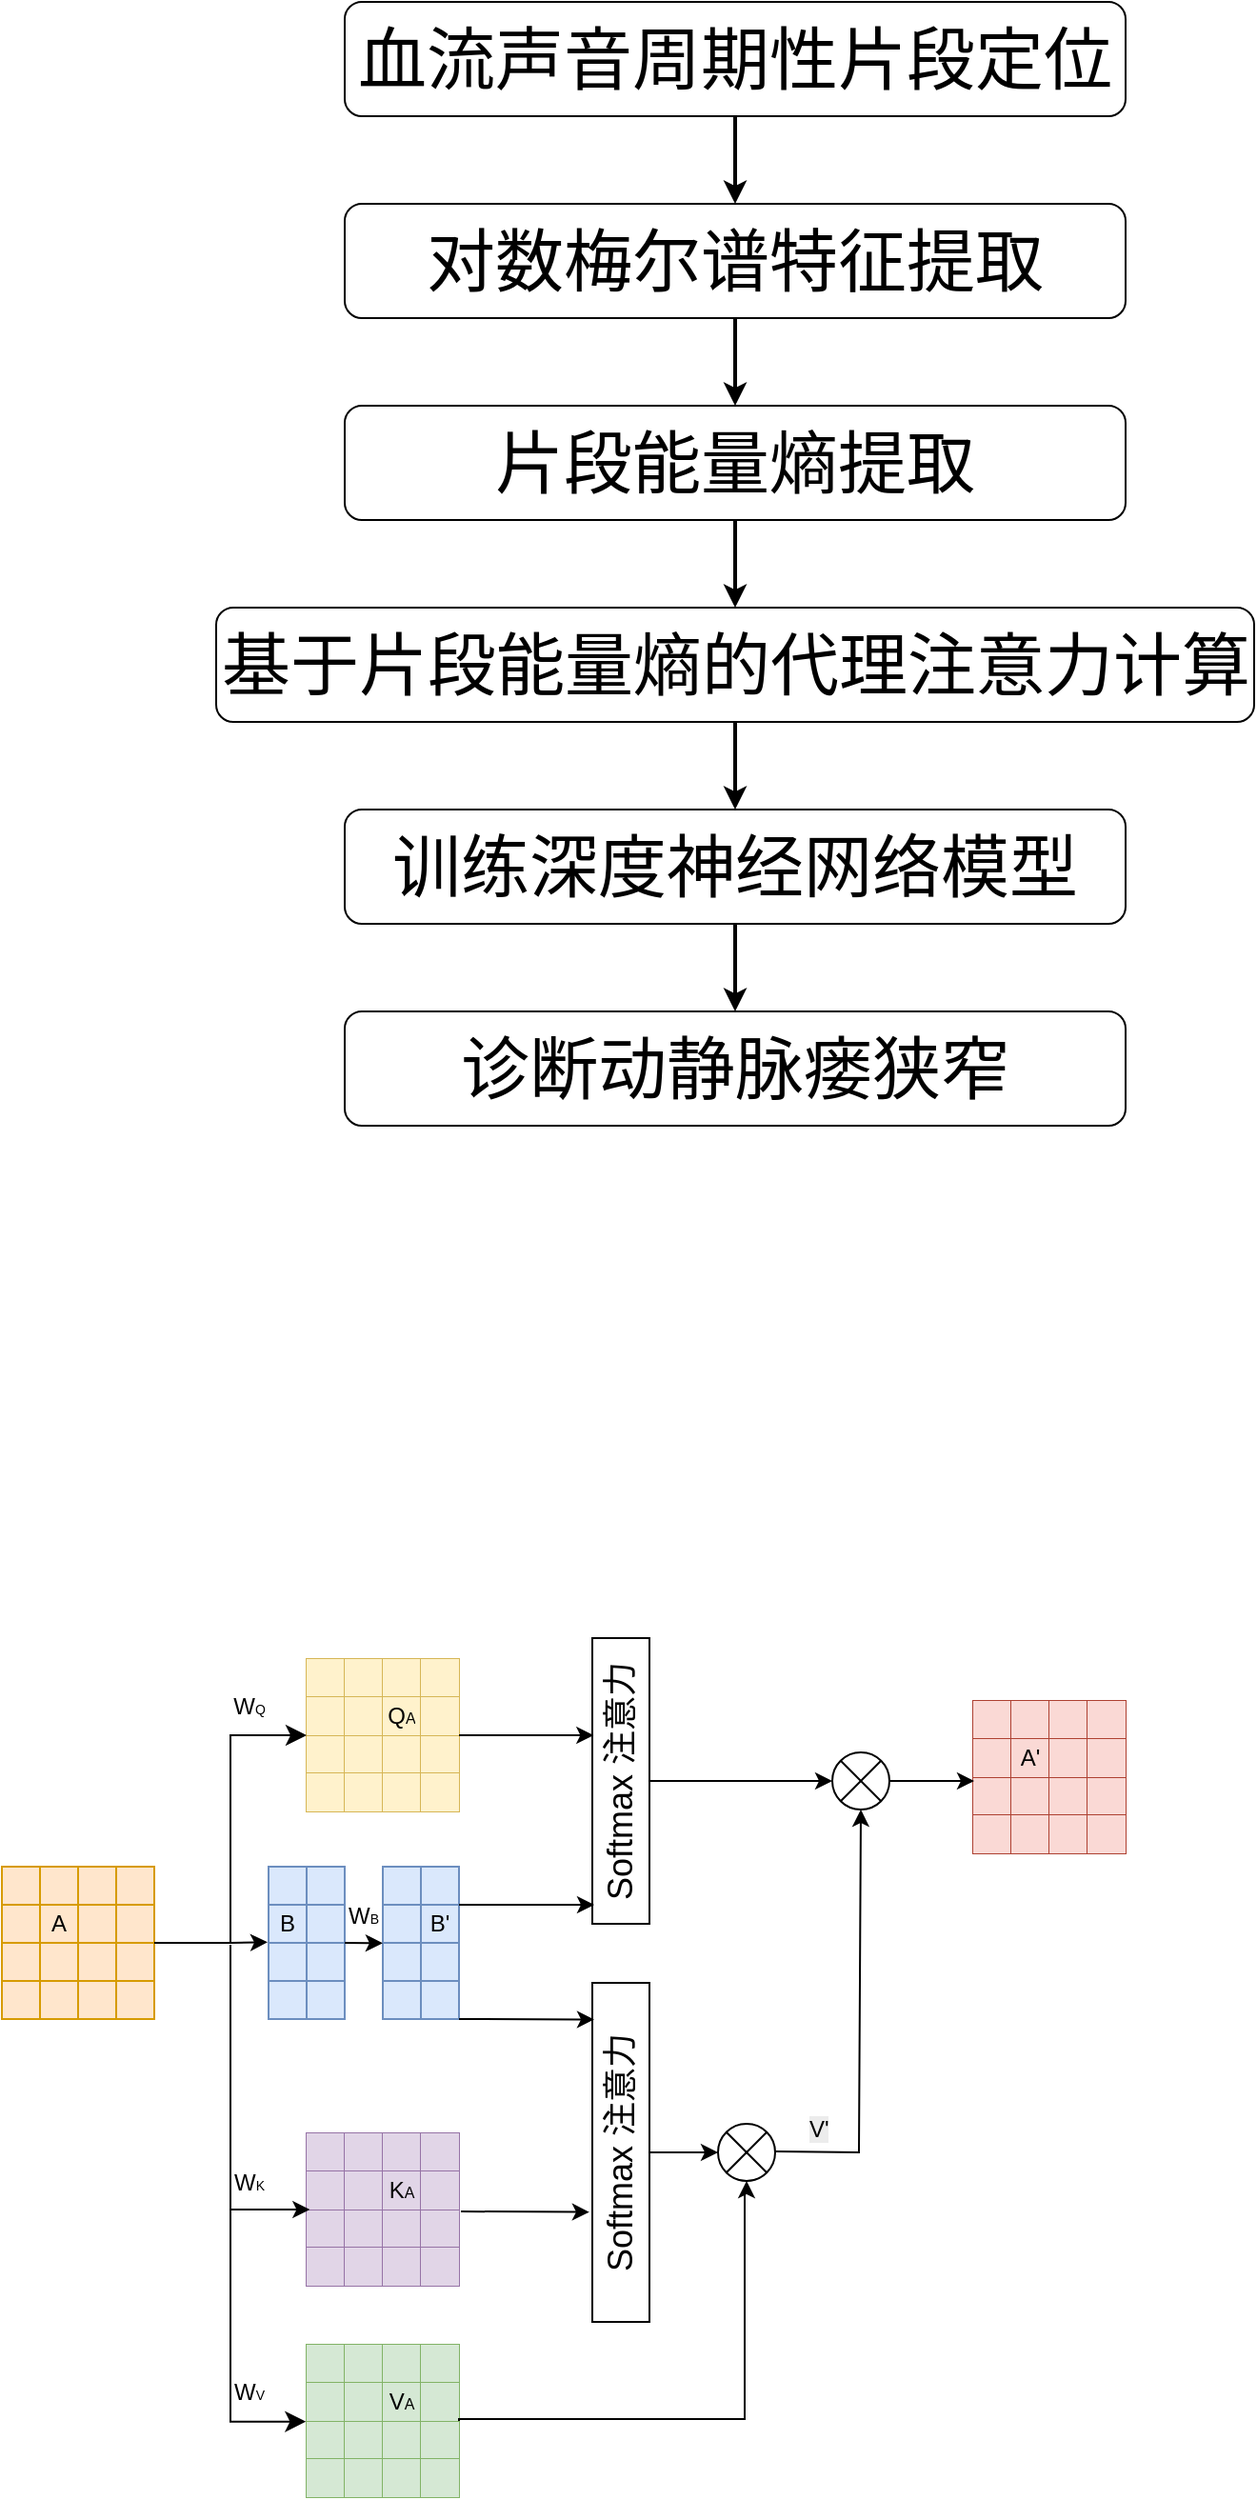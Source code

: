<mxfile version="27.0.6">
  <diagram name="第 1 页" id="jHWfHnfXvJWiePmlDUtP">
    <mxGraphModel dx="1722" dy="919" grid="1" gridSize="10" guides="1" tooltips="1" connect="1" arrows="1" fold="1" page="1" pageScale="1" pageWidth="827" pageHeight="1169" math="0" shadow="0">
      <root>
        <mxCell id="0" />
        <mxCell id="1" parent="0" />
        <mxCell id="iKnaXG9pOddWucdSrnOA-7" style="edgeStyle=orthogonalEdgeStyle;rounded=0;orthogonalLoop=1;jettySize=auto;html=1;entryX=0.5;entryY=0;entryDx=0;entryDy=0;strokeWidth=2;" edge="1" parent="1" source="iKnaXG9pOddWucdSrnOA-1" target="iKnaXG9pOddWucdSrnOA-2">
          <mxGeometry relative="1" as="geometry" />
        </mxCell>
        <mxCell id="iKnaXG9pOddWucdSrnOA-1" value="&lt;font style=&quot;font-size: 36px;&quot;&gt;血流声音周期性片段定位&lt;/font&gt;" style="rounded=1;whiteSpace=wrap;html=1;flipV=1;" vertex="1" parent="1">
          <mxGeometry x="210" y="190" width="410" height="60" as="geometry" />
        </mxCell>
        <mxCell id="iKnaXG9pOddWucdSrnOA-8" style="edgeStyle=orthogonalEdgeStyle;rounded=0;orthogonalLoop=1;jettySize=auto;html=1;entryX=0.5;entryY=0;entryDx=0;entryDy=0;strokeWidth=2;" edge="1" parent="1" source="iKnaXG9pOddWucdSrnOA-2" target="iKnaXG9pOddWucdSrnOA-3">
          <mxGeometry relative="1" as="geometry" />
        </mxCell>
        <mxCell id="iKnaXG9pOddWucdSrnOA-2" value="&lt;font style=&quot;font-size: 36px;&quot;&gt;对数梅尔谱特征提取&lt;/font&gt;" style="rounded=1;whiteSpace=wrap;html=1;flipV=1;" vertex="1" parent="1">
          <mxGeometry x="210" y="296" width="410" height="60" as="geometry" />
        </mxCell>
        <mxCell id="iKnaXG9pOddWucdSrnOA-9" style="edgeStyle=orthogonalEdgeStyle;rounded=0;orthogonalLoop=1;jettySize=auto;html=1;entryX=0.5;entryY=0;entryDx=0;entryDy=0;strokeWidth=2;" edge="1" parent="1" source="iKnaXG9pOddWucdSrnOA-3" target="iKnaXG9pOddWucdSrnOA-4">
          <mxGeometry relative="1" as="geometry" />
        </mxCell>
        <mxCell id="iKnaXG9pOddWucdSrnOA-3" value="&lt;font style=&quot;font-size: 36px;&quot;&gt;片段能量熵提取&lt;/font&gt;" style="rounded=1;whiteSpace=wrap;html=1;flipV=1;" vertex="1" parent="1">
          <mxGeometry x="210" y="402" width="410" height="60" as="geometry" />
        </mxCell>
        <mxCell id="iKnaXG9pOddWucdSrnOA-10" style="edgeStyle=orthogonalEdgeStyle;rounded=0;orthogonalLoop=1;jettySize=auto;html=1;entryX=0.5;entryY=0;entryDx=0;entryDy=0;strokeWidth=2;" edge="1" parent="1" source="iKnaXG9pOddWucdSrnOA-4" target="iKnaXG9pOddWucdSrnOA-5">
          <mxGeometry relative="1" as="geometry" />
        </mxCell>
        <mxCell id="iKnaXG9pOddWucdSrnOA-4" value="&lt;font style=&quot;font-size: 36px;&quot;&gt;基于片段能量熵的代理注意力计算&lt;/font&gt;" style="rounded=1;whiteSpace=wrap;html=1;flipV=1;" vertex="1" parent="1">
          <mxGeometry x="142.5" y="508" width="545" height="60" as="geometry" />
        </mxCell>
        <mxCell id="iKnaXG9pOddWucdSrnOA-11" style="edgeStyle=orthogonalEdgeStyle;rounded=0;orthogonalLoop=1;jettySize=auto;html=1;entryX=0.5;entryY=0;entryDx=0;entryDy=0;strokeWidth=2;" edge="1" parent="1" source="iKnaXG9pOddWucdSrnOA-5" target="iKnaXG9pOddWucdSrnOA-6">
          <mxGeometry relative="1" as="geometry" />
        </mxCell>
        <mxCell id="iKnaXG9pOddWucdSrnOA-5" value="&lt;span style=&quot;font-size: 36px;&quot;&gt;训练深度神经网络模型&lt;/span&gt;" style="rounded=1;whiteSpace=wrap;html=1;flipV=1;" vertex="1" parent="1">
          <mxGeometry x="210" y="614" width="410" height="60" as="geometry" />
        </mxCell>
        <mxCell id="iKnaXG9pOddWucdSrnOA-6" value="&lt;span style=&quot;font-size: 36px;&quot;&gt;诊断动静脉瘘狭窄&lt;/span&gt;" style="rounded=1;whiteSpace=wrap;html=1;flipV=1;" vertex="1" parent="1">
          <mxGeometry x="210" y="720" width="410" height="60" as="geometry" />
        </mxCell>
        <mxCell id="iKnaXG9pOddWucdSrnOA-193" value="" style="group" vertex="1" connectable="0" parent="1">
          <mxGeometry x="30" y="1169" width="80" height="80" as="geometry" />
        </mxCell>
        <mxCell id="iKnaXG9pOddWucdSrnOA-137" value="" style="shape=table;startSize=0;container=1;collapsible=0;childLayout=tableLayout;fillColor=#ffe6cc;strokeColor=#d79b00;" vertex="1" parent="iKnaXG9pOddWucdSrnOA-193">
          <mxGeometry y="40" width="20" height="20" as="geometry" />
        </mxCell>
        <mxCell id="iKnaXG9pOddWucdSrnOA-138" value="" style="shape=tableRow;horizontal=0;startSize=0;swimlaneHead=0;swimlaneBody=0;strokeColor=inherit;top=0;left=0;bottom=0;right=0;collapsible=0;dropTarget=0;fillColor=none;points=[[0,0.5],[1,0.5]];portConstraint=eastwest;" vertex="1" parent="iKnaXG9pOddWucdSrnOA-137">
          <mxGeometry width="20" height="20" as="geometry" />
        </mxCell>
        <mxCell id="iKnaXG9pOddWucdSrnOA-139" value="" style="shape=partialRectangle;html=1;whiteSpace=wrap;connectable=0;strokeColor=inherit;overflow=hidden;fillColor=none;top=0;left=0;bottom=0;right=0;pointerEvents=1;" vertex="1" parent="iKnaXG9pOddWucdSrnOA-138">
          <mxGeometry width="20" height="20" as="geometry">
            <mxRectangle width="20" height="20" as="alternateBounds" />
          </mxGeometry>
        </mxCell>
        <mxCell id="iKnaXG9pOddWucdSrnOA-140" value="" style="shape=partialRectangle;html=1;whiteSpace=wrap;connectable=0;strokeColor=#d79b00;overflow=hidden;fillColor=#ffe6cc;top=0;left=0;bottom=0;right=0;pointerEvents=1;" vertex="1" parent="iKnaXG9pOddWucdSrnOA-193">
          <mxGeometry x="20" y="40" width="20" height="20" as="geometry">
            <mxRectangle width="40" height="40" as="alternateBounds" />
          </mxGeometry>
        </mxCell>
        <mxCell id="iKnaXG9pOddWucdSrnOA-141" value="" style="shape=table;startSize=0;container=1;collapsible=0;childLayout=tableLayout;fillColor=#ffe6cc;strokeColor=#d79b00;" vertex="1" parent="iKnaXG9pOddWucdSrnOA-193">
          <mxGeometry x="20" y="40" width="20" height="20" as="geometry" />
        </mxCell>
        <mxCell id="iKnaXG9pOddWucdSrnOA-142" value="" style="shape=tableRow;horizontal=0;startSize=0;swimlaneHead=0;swimlaneBody=0;strokeColor=inherit;top=0;left=0;bottom=0;right=0;collapsible=0;dropTarget=0;fillColor=none;points=[[0,0.5],[1,0.5]];portConstraint=eastwest;" vertex="1" parent="iKnaXG9pOddWucdSrnOA-141">
          <mxGeometry width="20" height="20" as="geometry" />
        </mxCell>
        <mxCell id="iKnaXG9pOddWucdSrnOA-143" value="" style="shape=partialRectangle;html=1;whiteSpace=wrap;connectable=0;strokeColor=inherit;overflow=hidden;fillColor=none;top=0;left=0;bottom=0;right=0;pointerEvents=1;" vertex="1" parent="iKnaXG9pOddWucdSrnOA-142">
          <mxGeometry width="20" height="20" as="geometry">
            <mxRectangle width="20" height="20" as="alternateBounds" />
          </mxGeometry>
        </mxCell>
        <mxCell id="iKnaXG9pOddWucdSrnOA-144" value="" style="shape=table;startSize=0;container=1;collapsible=0;childLayout=tableLayout;fillColor=#ffe6cc;strokeColor=#d79b00;" vertex="1" parent="iKnaXG9pOddWucdSrnOA-193">
          <mxGeometry y="60" width="20" height="20" as="geometry" />
        </mxCell>
        <mxCell id="iKnaXG9pOddWucdSrnOA-145" value="" style="shape=tableRow;horizontal=0;startSize=0;swimlaneHead=0;swimlaneBody=0;strokeColor=inherit;top=0;left=0;bottom=0;right=0;collapsible=0;dropTarget=0;fillColor=none;points=[[0,0.5],[1,0.5]];portConstraint=eastwest;" vertex="1" parent="iKnaXG9pOddWucdSrnOA-144">
          <mxGeometry width="20" height="20" as="geometry" />
        </mxCell>
        <mxCell id="iKnaXG9pOddWucdSrnOA-146" value="" style="shape=partialRectangle;html=1;whiteSpace=wrap;connectable=0;strokeColor=inherit;overflow=hidden;fillColor=none;top=0;left=0;bottom=0;right=0;pointerEvents=1;" vertex="1" parent="iKnaXG9pOddWucdSrnOA-145">
          <mxGeometry width="20" height="20" as="geometry">
            <mxRectangle width="20" height="20" as="alternateBounds" />
          </mxGeometry>
        </mxCell>
        <mxCell id="iKnaXG9pOddWucdSrnOA-147" value="" style="shape=partialRectangle;html=1;whiteSpace=wrap;connectable=0;strokeColor=#d79b00;overflow=hidden;fillColor=#ffe6cc;top=0;left=0;bottom=0;right=0;pointerEvents=1;" vertex="1" parent="iKnaXG9pOddWucdSrnOA-193">
          <mxGeometry x="20" y="60" width="20" height="20" as="geometry">
            <mxRectangle width="40" height="40" as="alternateBounds" />
          </mxGeometry>
        </mxCell>
        <mxCell id="iKnaXG9pOddWucdSrnOA-148" value="" style="shape=table;startSize=0;container=1;collapsible=0;childLayout=tableLayout;fillColor=#ffe6cc;strokeColor=#d79b00;" vertex="1" parent="iKnaXG9pOddWucdSrnOA-193">
          <mxGeometry x="20" y="60" width="20" height="20" as="geometry" />
        </mxCell>
        <mxCell id="iKnaXG9pOddWucdSrnOA-149" value="" style="shape=tableRow;horizontal=0;startSize=0;swimlaneHead=0;swimlaneBody=0;strokeColor=inherit;top=0;left=0;bottom=0;right=0;collapsible=0;dropTarget=0;fillColor=none;points=[[0,0.5],[1,0.5]];portConstraint=eastwest;" vertex="1" parent="iKnaXG9pOddWucdSrnOA-148">
          <mxGeometry width="20" height="20" as="geometry" />
        </mxCell>
        <mxCell id="iKnaXG9pOddWucdSrnOA-150" value="" style="shape=partialRectangle;html=1;whiteSpace=wrap;connectable=0;strokeColor=inherit;overflow=hidden;fillColor=none;top=0;left=0;bottom=0;right=0;pointerEvents=1;" vertex="1" parent="iKnaXG9pOddWucdSrnOA-149">
          <mxGeometry width="20" height="20" as="geometry">
            <mxRectangle width="20" height="20" as="alternateBounds" />
          </mxGeometry>
        </mxCell>
        <mxCell id="iKnaXG9pOddWucdSrnOA-151" value="" style="shape=table;startSize=0;container=1;collapsible=0;childLayout=tableLayout;fillColor=#ffe6cc;strokeColor=#d79b00;" vertex="1" parent="iKnaXG9pOddWucdSrnOA-193">
          <mxGeometry width="20" height="20" as="geometry" />
        </mxCell>
        <mxCell id="iKnaXG9pOddWucdSrnOA-152" value="" style="shape=tableRow;horizontal=0;startSize=0;swimlaneHead=0;swimlaneBody=0;strokeColor=inherit;top=0;left=0;bottom=0;right=0;collapsible=0;dropTarget=0;fillColor=none;points=[[0,0.5],[1,0.5]];portConstraint=eastwest;" vertex="1" parent="iKnaXG9pOddWucdSrnOA-151">
          <mxGeometry width="20" height="20" as="geometry" />
        </mxCell>
        <mxCell id="iKnaXG9pOddWucdSrnOA-153" value="" style="shape=partialRectangle;html=1;whiteSpace=wrap;connectable=0;strokeColor=inherit;overflow=hidden;fillColor=none;top=0;left=0;bottom=0;right=0;pointerEvents=1;" vertex="1" parent="iKnaXG9pOddWucdSrnOA-152">
          <mxGeometry width="20" height="20" as="geometry">
            <mxRectangle width="20" height="20" as="alternateBounds" />
          </mxGeometry>
        </mxCell>
        <mxCell id="iKnaXG9pOddWucdSrnOA-154" value="" style="shape=partialRectangle;html=1;whiteSpace=wrap;connectable=0;strokeColor=#d79b00;overflow=hidden;fillColor=#ffe6cc;top=0;left=0;bottom=0;right=0;pointerEvents=1;" vertex="1" parent="iKnaXG9pOddWucdSrnOA-193">
          <mxGeometry x="20" width="20" height="20" as="geometry">
            <mxRectangle width="40" height="40" as="alternateBounds" />
          </mxGeometry>
        </mxCell>
        <mxCell id="iKnaXG9pOddWucdSrnOA-155" value="" style="shape=table;startSize=0;container=1;collapsible=0;childLayout=tableLayout;fillColor=#ffe6cc;strokeColor=#d79b00;" vertex="1" parent="iKnaXG9pOddWucdSrnOA-193">
          <mxGeometry x="20" width="20" height="20" as="geometry" />
        </mxCell>
        <mxCell id="iKnaXG9pOddWucdSrnOA-156" value="" style="shape=tableRow;horizontal=0;startSize=0;swimlaneHead=0;swimlaneBody=0;strokeColor=inherit;top=0;left=0;bottom=0;right=0;collapsible=0;dropTarget=0;fillColor=none;points=[[0,0.5],[1,0.5]];portConstraint=eastwest;" vertex="1" parent="iKnaXG9pOddWucdSrnOA-155">
          <mxGeometry width="20" height="20" as="geometry" />
        </mxCell>
        <mxCell id="iKnaXG9pOddWucdSrnOA-157" value="" style="shape=partialRectangle;html=1;whiteSpace=wrap;connectable=0;strokeColor=inherit;overflow=hidden;fillColor=none;top=0;left=0;bottom=0;right=0;pointerEvents=1;" vertex="1" parent="iKnaXG9pOddWucdSrnOA-156">
          <mxGeometry width="20" height="20" as="geometry">
            <mxRectangle width="20" height="20" as="alternateBounds" />
          </mxGeometry>
        </mxCell>
        <mxCell id="iKnaXG9pOddWucdSrnOA-158" value="" style="shape=table;startSize=0;container=1;collapsible=0;childLayout=tableLayout;fillColor=#ffe6cc;strokeColor=#d79b00;" vertex="1" parent="iKnaXG9pOddWucdSrnOA-193">
          <mxGeometry y="20" width="20" height="20" as="geometry" />
        </mxCell>
        <mxCell id="iKnaXG9pOddWucdSrnOA-159" value="" style="shape=tableRow;horizontal=0;startSize=0;swimlaneHead=0;swimlaneBody=0;strokeColor=inherit;top=0;left=0;bottom=0;right=0;collapsible=0;dropTarget=0;fillColor=none;points=[[0,0.5],[1,0.5]];portConstraint=eastwest;" vertex="1" parent="iKnaXG9pOddWucdSrnOA-158">
          <mxGeometry width="20" height="20" as="geometry" />
        </mxCell>
        <mxCell id="iKnaXG9pOddWucdSrnOA-160" value="" style="shape=partialRectangle;html=1;whiteSpace=wrap;connectable=0;strokeColor=inherit;overflow=hidden;fillColor=none;top=0;left=0;bottom=0;right=0;pointerEvents=1;" vertex="1" parent="iKnaXG9pOddWucdSrnOA-159">
          <mxGeometry width="20" height="20" as="geometry">
            <mxRectangle width="20" height="20" as="alternateBounds" />
          </mxGeometry>
        </mxCell>
        <mxCell id="iKnaXG9pOddWucdSrnOA-161" value="" style="shape=partialRectangle;html=1;whiteSpace=wrap;connectable=0;strokeColor=#d79b00;overflow=hidden;fillColor=#ffe6cc;top=0;left=0;bottom=0;right=0;pointerEvents=1;" vertex="1" parent="iKnaXG9pOddWucdSrnOA-193">
          <mxGeometry x="20" y="20" width="20" height="20" as="geometry">
            <mxRectangle width="40" height="40" as="alternateBounds" />
          </mxGeometry>
        </mxCell>
        <mxCell id="iKnaXG9pOddWucdSrnOA-162" value="" style="shape=table;startSize=0;container=1;collapsible=0;childLayout=tableLayout;fillColor=#ffe6cc;strokeColor=#d79b00;" vertex="1" parent="iKnaXG9pOddWucdSrnOA-193">
          <mxGeometry x="20" y="20" width="20" height="20" as="geometry" />
        </mxCell>
        <mxCell id="iKnaXG9pOddWucdSrnOA-163" value="" style="shape=tableRow;horizontal=0;startSize=0;swimlaneHead=0;swimlaneBody=0;strokeColor=inherit;top=0;left=0;bottom=0;right=0;collapsible=0;dropTarget=0;fillColor=none;points=[[0,0.5],[1,0.5]];portConstraint=eastwest;" vertex="1" parent="iKnaXG9pOddWucdSrnOA-162">
          <mxGeometry width="20" height="20" as="geometry" />
        </mxCell>
        <mxCell id="iKnaXG9pOddWucdSrnOA-164" value="" style="shape=partialRectangle;html=1;whiteSpace=wrap;connectable=0;strokeColor=inherit;overflow=hidden;fillColor=none;top=0;left=0;bottom=0;right=0;pointerEvents=1;" vertex="1" parent="iKnaXG9pOddWucdSrnOA-163">
          <mxGeometry width="20" height="20" as="geometry">
            <mxRectangle width="20" height="20" as="alternateBounds" />
          </mxGeometry>
        </mxCell>
        <mxCell id="iKnaXG9pOddWucdSrnOA-165" value="" style="shape=table;startSize=0;container=1;collapsible=0;childLayout=tableLayout;fillColor=#ffe6cc;strokeColor=#d79b00;" vertex="1" parent="iKnaXG9pOddWucdSrnOA-193">
          <mxGeometry x="40" y="40" width="20" height="20" as="geometry" />
        </mxCell>
        <mxCell id="iKnaXG9pOddWucdSrnOA-166" value="" style="shape=tableRow;horizontal=0;startSize=0;swimlaneHead=0;swimlaneBody=0;strokeColor=inherit;top=0;left=0;bottom=0;right=0;collapsible=0;dropTarget=0;fillColor=none;points=[[0,0.5],[1,0.5]];portConstraint=eastwest;" vertex="1" parent="iKnaXG9pOddWucdSrnOA-165">
          <mxGeometry width="20" height="20" as="geometry" />
        </mxCell>
        <mxCell id="iKnaXG9pOddWucdSrnOA-167" value="" style="shape=partialRectangle;html=1;whiteSpace=wrap;connectable=0;strokeColor=inherit;overflow=hidden;fillColor=none;top=0;left=0;bottom=0;right=0;pointerEvents=1;" vertex="1" parent="iKnaXG9pOddWucdSrnOA-166">
          <mxGeometry width="20" height="20" as="geometry">
            <mxRectangle width="20" height="20" as="alternateBounds" />
          </mxGeometry>
        </mxCell>
        <mxCell id="iKnaXG9pOddWucdSrnOA-168" value="" style="shape=partialRectangle;html=1;whiteSpace=wrap;connectable=0;strokeColor=#d79b00;overflow=hidden;fillColor=#ffe6cc;top=0;left=0;bottom=0;right=0;pointerEvents=1;" vertex="1" parent="iKnaXG9pOddWucdSrnOA-193">
          <mxGeometry x="60" y="40" width="20" height="20" as="geometry">
            <mxRectangle width="40" height="40" as="alternateBounds" />
          </mxGeometry>
        </mxCell>
        <mxCell id="iKnaXG9pOddWucdSrnOA-169" value="" style="shape=table;startSize=0;container=1;collapsible=0;childLayout=tableLayout;fillColor=#ffe6cc;strokeColor=#d79b00;" vertex="1" parent="iKnaXG9pOddWucdSrnOA-193">
          <mxGeometry x="60" y="40" width="20" height="20" as="geometry" />
        </mxCell>
        <mxCell id="iKnaXG9pOddWucdSrnOA-170" value="" style="shape=tableRow;horizontal=0;startSize=0;swimlaneHead=0;swimlaneBody=0;strokeColor=inherit;top=0;left=0;bottom=0;right=0;collapsible=0;dropTarget=0;fillColor=none;points=[[0,0.5],[1,0.5]];portConstraint=eastwest;" vertex="1" parent="iKnaXG9pOddWucdSrnOA-169">
          <mxGeometry width="20" height="20" as="geometry" />
        </mxCell>
        <mxCell id="iKnaXG9pOddWucdSrnOA-171" value="" style="shape=partialRectangle;html=1;whiteSpace=wrap;connectable=0;strokeColor=inherit;overflow=hidden;fillColor=none;top=0;left=0;bottom=0;right=0;pointerEvents=1;" vertex="1" parent="iKnaXG9pOddWucdSrnOA-170">
          <mxGeometry width="20" height="20" as="geometry">
            <mxRectangle width="20" height="20" as="alternateBounds" />
          </mxGeometry>
        </mxCell>
        <mxCell id="iKnaXG9pOddWucdSrnOA-172" value="" style="shape=table;startSize=0;container=1;collapsible=0;childLayout=tableLayout;fillColor=#ffe6cc;strokeColor=#d79b00;" vertex="1" parent="iKnaXG9pOddWucdSrnOA-193">
          <mxGeometry x="40" y="60" width="20" height="20" as="geometry" />
        </mxCell>
        <mxCell id="iKnaXG9pOddWucdSrnOA-173" value="" style="shape=tableRow;horizontal=0;startSize=0;swimlaneHead=0;swimlaneBody=0;strokeColor=inherit;top=0;left=0;bottom=0;right=0;collapsible=0;dropTarget=0;fillColor=none;points=[[0,0.5],[1,0.5]];portConstraint=eastwest;" vertex="1" parent="iKnaXG9pOddWucdSrnOA-172">
          <mxGeometry width="20" height="20" as="geometry" />
        </mxCell>
        <mxCell id="iKnaXG9pOddWucdSrnOA-174" value="" style="shape=partialRectangle;html=1;whiteSpace=wrap;connectable=0;strokeColor=inherit;overflow=hidden;fillColor=none;top=0;left=0;bottom=0;right=0;pointerEvents=1;" vertex="1" parent="iKnaXG9pOddWucdSrnOA-173">
          <mxGeometry width="20" height="20" as="geometry">
            <mxRectangle width="20" height="20" as="alternateBounds" />
          </mxGeometry>
        </mxCell>
        <mxCell id="iKnaXG9pOddWucdSrnOA-175" value="" style="shape=partialRectangle;html=1;whiteSpace=wrap;connectable=0;strokeColor=#d79b00;overflow=hidden;fillColor=#ffe6cc;top=0;left=0;bottom=0;right=0;pointerEvents=1;" vertex="1" parent="iKnaXG9pOddWucdSrnOA-193">
          <mxGeometry x="60" y="60" width="20" height="20" as="geometry">
            <mxRectangle width="40" height="40" as="alternateBounds" />
          </mxGeometry>
        </mxCell>
        <mxCell id="iKnaXG9pOddWucdSrnOA-176" value="" style="shape=table;startSize=0;container=1;collapsible=0;childLayout=tableLayout;fillColor=#ffe6cc;strokeColor=#d79b00;" vertex="1" parent="iKnaXG9pOddWucdSrnOA-193">
          <mxGeometry x="60" y="60" width="20" height="20" as="geometry" />
        </mxCell>
        <mxCell id="iKnaXG9pOddWucdSrnOA-177" value="" style="shape=tableRow;horizontal=0;startSize=0;swimlaneHead=0;swimlaneBody=0;strokeColor=inherit;top=0;left=0;bottom=0;right=0;collapsible=0;dropTarget=0;fillColor=none;points=[[0,0.5],[1,0.5]];portConstraint=eastwest;" vertex="1" parent="iKnaXG9pOddWucdSrnOA-176">
          <mxGeometry width="20" height="20" as="geometry" />
        </mxCell>
        <mxCell id="iKnaXG9pOddWucdSrnOA-178" value="" style="shape=partialRectangle;html=1;whiteSpace=wrap;connectable=0;strokeColor=inherit;overflow=hidden;fillColor=none;top=0;left=0;bottom=0;right=0;pointerEvents=1;" vertex="1" parent="iKnaXG9pOddWucdSrnOA-177">
          <mxGeometry width="20" height="20" as="geometry">
            <mxRectangle width="20" height="20" as="alternateBounds" />
          </mxGeometry>
        </mxCell>
        <mxCell id="iKnaXG9pOddWucdSrnOA-179" value="" style="shape=table;startSize=0;container=1;collapsible=0;childLayout=tableLayout;fillColor=#ffe6cc;strokeColor=#d79b00;" vertex="1" parent="iKnaXG9pOddWucdSrnOA-193">
          <mxGeometry x="40" width="20" height="20" as="geometry" />
        </mxCell>
        <mxCell id="iKnaXG9pOddWucdSrnOA-180" value="" style="shape=tableRow;horizontal=0;startSize=0;swimlaneHead=0;swimlaneBody=0;strokeColor=inherit;top=0;left=0;bottom=0;right=0;collapsible=0;dropTarget=0;fillColor=none;points=[[0,0.5],[1,0.5]];portConstraint=eastwest;" vertex="1" parent="iKnaXG9pOddWucdSrnOA-179">
          <mxGeometry width="20" height="20" as="geometry" />
        </mxCell>
        <mxCell id="iKnaXG9pOddWucdSrnOA-181" value="" style="shape=partialRectangle;html=1;whiteSpace=wrap;connectable=0;strokeColor=inherit;overflow=hidden;fillColor=none;top=0;left=0;bottom=0;right=0;pointerEvents=1;" vertex="1" parent="iKnaXG9pOddWucdSrnOA-180">
          <mxGeometry width="20" height="20" as="geometry">
            <mxRectangle width="20" height="20" as="alternateBounds" />
          </mxGeometry>
        </mxCell>
        <mxCell id="iKnaXG9pOddWucdSrnOA-182" value="" style="shape=partialRectangle;html=1;whiteSpace=wrap;connectable=0;strokeColor=#d79b00;overflow=hidden;fillColor=#ffe6cc;top=0;left=0;bottom=0;right=0;pointerEvents=1;" vertex="1" parent="iKnaXG9pOddWucdSrnOA-193">
          <mxGeometry x="60" width="20" height="20" as="geometry">
            <mxRectangle width="40" height="40" as="alternateBounds" />
          </mxGeometry>
        </mxCell>
        <mxCell id="iKnaXG9pOddWucdSrnOA-183" value="" style="shape=table;startSize=0;container=1;collapsible=0;childLayout=tableLayout;fillColor=#ffe6cc;strokeColor=#d79b00;" vertex="1" parent="iKnaXG9pOddWucdSrnOA-193">
          <mxGeometry x="60" width="20" height="20" as="geometry" />
        </mxCell>
        <mxCell id="iKnaXG9pOddWucdSrnOA-184" value="" style="shape=tableRow;horizontal=0;startSize=0;swimlaneHead=0;swimlaneBody=0;strokeColor=inherit;top=0;left=0;bottom=0;right=0;collapsible=0;dropTarget=0;fillColor=none;points=[[0,0.5],[1,0.5]];portConstraint=eastwest;" vertex="1" parent="iKnaXG9pOddWucdSrnOA-183">
          <mxGeometry width="20" height="20" as="geometry" />
        </mxCell>
        <mxCell id="iKnaXG9pOddWucdSrnOA-185" value="" style="shape=partialRectangle;html=1;whiteSpace=wrap;connectable=0;strokeColor=inherit;overflow=hidden;fillColor=none;top=0;left=0;bottom=0;right=0;pointerEvents=1;" vertex="1" parent="iKnaXG9pOddWucdSrnOA-184">
          <mxGeometry width="20" height="20" as="geometry">
            <mxRectangle width="20" height="20" as="alternateBounds" />
          </mxGeometry>
        </mxCell>
        <mxCell id="iKnaXG9pOddWucdSrnOA-186" value="" style="shape=table;startSize=0;container=1;collapsible=0;childLayout=tableLayout;fillColor=#ffe6cc;strokeColor=#d79b00;" vertex="1" parent="iKnaXG9pOddWucdSrnOA-193">
          <mxGeometry x="40" y="20" width="20" height="20" as="geometry" />
        </mxCell>
        <mxCell id="iKnaXG9pOddWucdSrnOA-187" value="" style="shape=tableRow;horizontal=0;startSize=0;swimlaneHead=0;swimlaneBody=0;strokeColor=inherit;top=0;left=0;bottom=0;right=0;collapsible=0;dropTarget=0;fillColor=none;points=[[0,0.5],[1,0.5]];portConstraint=eastwest;" vertex="1" parent="iKnaXG9pOddWucdSrnOA-186">
          <mxGeometry width="20" height="20" as="geometry" />
        </mxCell>
        <mxCell id="iKnaXG9pOddWucdSrnOA-188" value="" style="shape=partialRectangle;html=1;whiteSpace=wrap;connectable=0;strokeColor=inherit;overflow=hidden;fillColor=none;top=0;left=0;bottom=0;right=0;pointerEvents=1;" vertex="1" parent="iKnaXG9pOddWucdSrnOA-187">
          <mxGeometry width="20" height="20" as="geometry">
            <mxRectangle width="20" height="20" as="alternateBounds" />
          </mxGeometry>
        </mxCell>
        <mxCell id="iKnaXG9pOddWucdSrnOA-189" value="" style="shape=partialRectangle;html=1;whiteSpace=wrap;connectable=0;strokeColor=#d79b00;overflow=hidden;fillColor=#ffe6cc;top=0;left=0;bottom=0;right=0;pointerEvents=1;" vertex="1" parent="iKnaXG9pOddWucdSrnOA-193">
          <mxGeometry x="60" y="20" width="20" height="20" as="geometry">
            <mxRectangle width="40" height="40" as="alternateBounds" />
          </mxGeometry>
        </mxCell>
        <mxCell id="iKnaXG9pOddWucdSrnOA-190" value="" style="shape=table;startSize=0;container=1;collapsible=0;childLayout=tableLayout;fillColor=#ffe6cc;strokeColor=#d79b00;" vertex="1" parent="iKnaXG9pOddWucdSrnOA-193">
          <mxGeometry x="60" y="20" width="20" height="20" as="geometry" />
        </mxCell>
        <mxCell id="iKnaXG9pOddWucdSrnOA-191" value="" style="shape=tableRow;horizontal=0;startSize=0;swimlaneHead=0;swimlaneBody=0;strokeColor=inherit;top=0;left=0;bottom=0;right=0;collapsible=0;dropTarget=0;fillColor=none;points=[[0,0.5],[1,0.5]];portConstraint=eastwest;" vertex="1" parent="iKnaXG9pOddWucdSrnOA-190">
          <mxGeometry width="20" height="20" as="geometry" />
        </mxCell>
        <mxCell id="iKnaXG9pOddWucdSrnOA-192" value="" style="shape=partialRectangle;html=1;whiteSpace=wrap;connectable=0;strokeColor=inherit;overflow=hidden;fillColor=none;top=0;left=0;bottom=0;right=0;pointerEvents=1;" vertex="1" parent="iKnaXG9pOddWucdSrnOA-191">
          <mxGeometry width="20" height="20" as="geometry">
            <mxRectangle width="20" height="20" as="alternateBounds" />
          </mxGeometry>
        </mxCell>
        <mxCell id="iKnaXG9pOddWucdSrnOA-428" value="A" style="text;html=1;align=center;verticalAlign=middle;whiteSpace=wrap;rounded=0;" vertex="1" parent="iKnaXG9pOddWucdSrnOA-193">
          <mxGeometry y="15" width="60" height="30" as="geometry" />
        </mxCell>
        <mxCell id="iKnaXG9pOddWucdSrnOA-194" value="" style="group" vertex="1" connectable="0" parent="1">
          <mxGeometry x="170" y="1169" width="40" height="80" as="geometry" />
        </mxCell>
        <mxCell id="iKnaXG9pOddWucdSrnOA-81" value="" style="shape=table;startSize=0;container=1;collapsible=0;childLayout=tableLayout;fillColor=#dae8fc;strokeColor=#6c8ebf;" vertex="1" parent="iKnaXG9pOddWucdSrnOA-194">
          <mxGeometry y="40" width="20" height="20" as="geometry" />
        </mxCell>
        <mxCell id="iKnaXG9pOddWucdSrnOA-82" value="" style="shape=tableRow;horizontal=0;startSize=0;swimlaneHead=0;swimlaneBody=0;strokeColor=inherit;top=0;left=0;bottom=0;right=0;collapsible=0;dropTarget=0;fillColor=none;points=[[0,0.5],[1,0.5]];portConstraint=eastwest;" vertex="1" parent="iKnaXG9pOddWucdSrnOA-81">
          <mxGeometry width="20" height="20" as="geometry" />
        </mxCell>
        <mxCell id="iKnaXG9pOddWucdSrnOA-83" value="" style="shape=partialRectangle;html=1;whiteSpace=wrap;connectable=0;strokeColor=inherit;overflow=hidden;fillColor=none;top=0;left=0;bottom=0;right=0;pointerEvents=1;" vertex="1" parent="iKnaXG9pOddWucdSrnOA-82">
          <mxGeometry width="20" height="20" as="geometry">
            <mxRectangle width="20" height="20" as="alternateBounds" />
          </mxGeometry>
        </mxCell>
        <mxCell id="iKnaXG9pOddWucdSrnOA-84" value="" style="shape=partialRectangle;html=1;whiteSpace=wrap;connectable=0;strokeColor=inherit;overflow=hidden;fillColor=none;top=0;left=0;bottom=0;right=0;pointerEvents=1;" vertex="1" parent="iKnaXG9pOddWucdSrnOA-194">
          <mxGeometry x="20" y="40" width="20" height="20" as="geometry">
            <mxRectangle width="40" height="40" as="alternateBounds" />
          </mxGeometry>
        </mxCell>
        <mxCell id="iKnaXG9pOddWucdSrnOA-85" value="" style="shape=table;startSize=0;container=1;collapsible=0;childLayout=tableLayout;fillColor=#dae8fc;strokeColor=#6c8ebf;" vertex="1" parent="iKnaXG9pOddWucdSrnOA-194">
          <mxGeometry x="20" y="40" width="20" height="20" as="geometry" />
        </mxCell>
        <mxCell id="iKnaXG9pOddWucdSrnOA-86" value="" style="shape=tableRow;horizontal=0;startSize=0;swimlaneHead=0;swimlaneBody=0;strokeColor=inherit;top=0;left=0;bottom=0;right=0;collapsible=0;dropTarget=0;fillColor=none;points=[[0,0.5],[1,0.5]];portConstraint=eastwest;" vertex="1" parent="iKnaXG9pOddWucdSrnOA-85">
          <mxGeometry width="20" height="20" as="geometry" />
        </mxCell>
        <mxCell id="iKnaXG9pOddWucdSrnOA-87" value="" style="shape=partialRectangle;html=1;whiteSpace=wrap;connectable=0;strokeColor=inherit;overflow=hidden;fillColor=none;top=0;left=0;bottom=0;right=0;pointerEvents=1;" vertex="1" parent="iKnaXG9pOddWucdSrnOA-86">
          <mxGeometry width="20" height="20" as="geometry">
            <mxRectangle width="20" height="20" as="alternateBounds" />
          </mxGeometry>
        </mxCell>
        <mxCell id="iKnaXG9pOddWucdSrnOA-88" value="" style="shape=table;startSize=0;container=1;collapsible=0;childLayout=tableLayout;fillColor=#dae8fc;strokeColor=#6c8ebf;" vertex="1" parent="iKnaXG9pOddWucdSrnOA-194">
          <mxGeometry y="60" width="20" height="20" as="geometry" />
        </mxCell>
        <mxCell id="iKnaXG9pOddWucdSrnOA-89" value="" style="shape=tableRow;horizontal=0;startSize=0;swimlaneHead=0;swimlaneBody=0;strokeColor=inherit;top=0;left=0;bottom=0;right=0;collapsible=0;dropTarget=0;fillColor=none;points=[[0,0.5],[1,0.5]];portConstraint=eastwest;" vertex="1" parent="iKnaXG9pOddWucdSrnOA-88">
          <mxGeometry width="20" height="20" as="geometry" />
        </mxCell>
        <mxCell id="iKnaXG9pOddWucdSrnOA-90" value="" style="shape=partialRectangle;html=1;whiteSpace=wrap;connectable=0;strokeColor=inherit;overflow=hidden;fillColor=none;top=0;left=0;bottom=0;right=0;pointerEvents=1;" vertex="1" parent="iKnaXG9pOddWucdSrnOA-89">
          <mxGeometry width="20" height="20" as="geometry">
            <mxRectangle width="20" height="20" as="alternateBounds" />
          </mxGeometry>
        </mxCell>
        <mxCell id="iKnaXG9pOddWucdSrnOA-91" value="" style="shape=partialRectangle;html=1;whiteSpace=wrap;connectable=0;strokeColor=inherit;overflow=hidden;fillColor=none;top=0;left=0;bottom=0;right=0;pointerEvents=1;" vertex="1" parent="iKnaXG9pOddWucdSrnOA-194">
          <mxGeometry x="20" y="60" width="20" height="20" as="geometry">
            <mxRectangle width="40" height="40" as="alternateBounds" />
          </mxGeometry>
        </mxCell>
        <mxCell id="iKnaXG9pOddWucdSrnOA-92" value="" style="shape=table;startSize=0;container=1;collapsible=0;childLayout=tableLayout;fillColor=#dae8fc;strokeColor=#6c8ebf;" vertex="1" parent="iKnaXG9pOddWucdSrnOA-194">
          <mxGeometry x="20" y="60" width="20" height="20" as="geometry" />
        </mxCell>
        <mxCell id="iKnaXG9pOddWucdSrnOA-93" value="" style="shape=tableRow;horizontal=0;startSize=0;swimlaneHead=0;swimlaneBody=0;strokeColor=inherit;top=0;left=0;bottom=0;right=0;collapsible=0;dropTarget=0;fillColor=none;points=[[0,0.5],[1,0.5]];portConstraint=eastwest;" vertex="1" parent="iKnaXG9pOddWucdSrnOA-92">
          <mxGeometry width="20" height="20" as="geometry" />
        </mxCell>
        <mxCell id="iKnaXG9pOddWucdSrnOA-94" value="" style="shape=partialRectangle;html=1;whiteSpace=wrap;connectable=0;strokeColor=inherit;overflow=hidden;fillColor=none;top=0;left=0;bottom=0;right=0;pointerEvents=1;" vertex="1" parent="iKnaXG9pOddWucdSrnOA-93">
          <mxGeometry width="20" height="20" as="geometry">
            <mxRectangle width="20" height="20" as="alternateBounds" />
          </mxGeometry>
        </mxCell>
        <mxCell id="iKnaXG9pOddWucdSrnOA-95" value="" style="shape=table;startSize=0;container=1;collapsible=0;childLayout=tableLayout;fillColor=#dae8fc;strokeColor=#6c8ebf;" vertex="1" parent="iKnaXG9pOddWucdSrnOA-194">
          <mxGeometry width="20" height="20" as="geometry" />
        </mxCell>
        <mxCell id="iKnaXG9pOddWucdSrnOA-96" value="" style="shape=tableRow;horizontal=0;startSize=0;swimlaneHead=0;swimlaneBody=0;strokeColor=inherit;top=0;left=0;bottom=0;right=0;collapsible=0;dropTarget=0;fillColor=none;points=[[0,0.5],[1,0.5]];portConstraint=eastwest;" vertex="1" parent="iKnaXG9pOddWucdSrnOA-95">
          <mxGeometry width="20" height="20" as="geometry" />
        </mxCell>
        <mxCell id="iKnaXG9pOddWucdSrnOA-97" value="" style="shape=partialRectangle;html=1;whiteSpace=wrap;connectable=0;strokeColor=inherit;overflow=hidden;fillColor=none;top=0;left=0;bottom=0;right=0;pointerEvents=1;" vertex="1" parent="iKnaXG9pOddWucdSrnOA-96">
          <mxGeometry width="20" height="20" as="geometry">
            <mxRectangle width="20" height="20" as="alternateBounds" />
          </mxGeometry>
        </mxCell>
        <mxCell id="iKnaXG9pOddWucdSrnOA-98" value="" style="shape=partialRectangle;html=1;whiteSpace=wrap;connectable=0;strokeColor=inherit;overflow=hidden;fillColor=none;top=0;left=0;bottom=0;right=0;pointerEvents=1;" vertex="1" parent="iKnaXG9pOddWucdSrnOA-194">
          <mxGeometry x="20" width="20" height="20" as="geometry">
            <mxRectangle width="40" height="40" as="alternateBounds" />
          </mxGeometry>
        </mxCell>
        <mxCell id="iKnaXG9pOddWucdSrnOA-99" value="" style="shape=table;startSize=0;container=1;collapsible=0;childLayout=tableLayout;fillColor=#dae8fc;strokeColor=#6c8ebf;" vertex="1" parent="iKnaXG9pOddWucdSrnOA-194">
          <mxGeometry x="20" width="20" height="20" as="geometry" />
        </mxCell>
        <mxCell id="iKnaXG9pOddWucdSrnOA-100" value="" style="shape=tableRow;horizontal=0;startSize=0;swimlaneHead=0;swimlaneBody=0;strokeColor=inherit;top=0;left=0;bottom=0;right=0;collapsible=0;dropTarget=0;fillColor=none;points=[[0,0.5],[1,0.5]];portConstraint=eastwest;" vertex="1" parent="iKnaXG9pOddWucdSrnOA-99">
          <mxGeometry width="20" height="20" as="geometry" />
        </mxCell>
        <mxCell id="iKnaXG9pOddWucdSrnOA-101" value="" style="shape=partialRectangle;html=1;whiteSpace=wrap;connectable=0;strokeColor=inherit;overflow=hidden;fillColor=none;top=0;left=0;bottom=0;right=0;pointerEvents=1;" vertex="1" parent="iKnaXG9pOddWucdSrnOA-100">
          <mxGeometry width="20" height="20" as="geometry">
            <mxRectangle width="20" height="20" as="alternateBounds" />
          </mxGeometry>
        </mxCell>
        <mxCell id="iKnaXG9pOddWucdSrnOA-102" value="" style="shape=table;startSize=0;container=1;collapsible=0;childLayout=tableLayout;fillColor=#dae8fc;strokeColor=#6c8ebf;" vertex="1" parent="iKnaXG9pOddWucdSrnOA-194">
          <mxGeometry y="20" width="20" height="20" as="geometry" />
        </mxCell>
        <mxCell id="iKnaXG9pOddWucdSrnOA-103" value="" style="shape=tableRow;horizontal=0;startSize=0;swimlaneHead=0;swimlaneBody=0;strokeColor=inherit;top=0;left=0;bottom=0;right=0;collapsible=0;dropTarget=0;fillColor=none;points=[[0,0.5],[1,0.5]];portConstraint=eastwest;" vertex="1" parent="iKnaXG9pOddWucdSrnOA-102">
          <mxGeometry width="20" height="20" as="geometry" />
        </mxCell>
        <mxCell id="iKnaXG9pOddWucdSrnOA-104" value="B" style="shape=partialRectangle;html=1;whiteSpace=wrap;connectable=0;strokeColor=inherit;overflow=hidden;fillColor=none;top=0;left=0;bottom=0;right=0;pointerEvents=1;" vertex="1" parent="iKnaXG9pOddWucdSrnOA-103">
          <mxGeometry width="20" height="20" as="geometry">
            <mxRectangle width="20" height="20" as="alternateBounds" />
          </mxGeometry>
        </mxCell>
        <mxCell id="iKnaXG9pOddWucdSrnOA-105" value="" style="shape=partialRectangle;html=1;whiteSpace=wrap;connectable=0;strokeColor=inherit;overflow=hidden;fillColor=none;top=0;left=0;bottom=0;right=0;pointerEvents=1;" vertex="1" parent="iKnaXG9pOddWucdSrnOA-194">
          <mxGeometry x="20" y="20" width="20" height="20" as="geometry">
            <mxRectangle width="40" height="40" as="alternateBounds" />
          </mxGeometry>
        </mxCell>
        <mxCell id="iKnaXG9pOddWucdSrnOA-106" value="" style="shape=table;startSize=0;container=1;collapsible=0;childLayout=tableLayout;fillColor=#dae8fc;strokeColor=#6c8ebf;" vertex="1" parent="iKnaXG9pOddWucdSrnOA-194">
          <mxGeometry x="20" y="20" width="20" height="20" as="geometry" />
        </mxCell>
        <mxCell id="iKnaXG9pOddWucdSrnOA-107" value="" style="shape=tableRow;horizontal=0;startSize=0;swimlaneHead=0;swimlaneBody=0;strokeColor=inherit;top=0;left=0;bottom=0;right=0;collapsible=0;dropTarget=0;fillColor=none;points=[[0,0.5],[1,0.5]];portConstraint=eastwest;" vertex="1" parent="iKnaXG9pOddWucdSrnOA-106">
          <mxGeometry width="20" height="20" as="geometry" />
        </mxCell>
        <mxCell id="iKnaXG9pOddWucdSrnOA-108" value="" style="shape=partialRectangle;html=1;whiteSpace=wrap;connectable=0;strokeColor=inherit;overflow=hidden;fillColor=none;top=0;left=0;bottom=0;right=0;pointerEvents=1;" vertex="1" parent="iKnaXG9pOddWucdSrnOA-107">
          <mxGeometry width="20" height="20" as="geometry">
            <mxRectangle width="20" height="20" as="alternateBounds" />
          </mxGeometry>
        </mxCell>
        <mxCell id="iKnaXG9pOddWucdSrnOA-196" value="" style="group;fillColor=#fff2cc;strokeColor=#d6b656;" vertex="1" connectable="0" parent="1">
          <mxGeometry x="190" y="1060" width="80" height="80" as="geometry" />
        </mxCell>
        <mxCell id="iKnaXG9pOddWucdSrnOA-197" value="" style="shape=table;startSize=0;container=1;collapsible=0;childLayout=tableLayout;fillColor=#fff2cc;strokeColor=#d6b656;" vertex="1" parent="iKnaXG9pOddWucdSrnOA-196">
          <mxGeometry y="40" width="20" height="20" as="geometry" />
        </mxCell>
        <mxCell id="iKnaXG9pOddWucdSrnOA-198" value="" style="shape=tableRow;horizontal=0;startSize=0;swimlaneHead=0;swimlaneBody=0;strokeColor=#d6b656;top=0;left=0;bottom=0;right=0;collapsible=0;dropTarget=0;fillColor=#fff2cc;points=[[0,0.5],[1,0.5]];portConstraint=eastwest;" vertex="1" parent="iKnaXG9pOddWucdSrnOA-197">
          <mxGeometry width="20" height="20" as="geometry" />
        </mxCell>
        <mxCell id="iKnaXG9pOddWucdSrnOA-199" value="" style="shape=partialRectangle;html=1;whiteSpace=wrap;connectable=0;strokeColor=#d6b656;overflow=hidden;fillColor=#fff2cc;top=0;left=0;bottom=0;right=0;pointerEvents=1;" vertex="1" parent="iKnaXG9pOddWucdSrnOA-198">
          <mxGeometry width="20" height="20" as="geometry">
            <mxRectangle width="20" height="20" as="alternateBounds" />
          </mxGeometry>
        </mxCell>
        <mxCell id="iKnaXG9pOddWucdSrnOA-200" value="" style="shape=partialRectangle;html=1;whiteSpace=wrap;connectable=0;strokeColor=#d6b656;overflow=hidden;fillColor=#fff2cc;top=0;left=0;bottom=0;right=0;pointerEvents=1;" vertex="1" parent="iKnaXG9pOddWucdSrnOA-196">
          <mxGeometry x="20" y="40" width="20" height="20" as="geometry">
            <mxRectangle width="40" height="40" as="alternateBounds" />
          </mxGeometry>
        </mxCell>
        <mxCell id="iKnaXG9pOddWucdSrnOA-201" value="" style="shape=table;startSize=0;container=1;collapsible=0;childLayout=tableLayout;fillColor=#fff2cc;strokeColor=#d6b656;" vertex="1" parent="iKnaXG9pOddWucdSrnOA-196">
          <mxGeometry x="20" y="40" width="20" height="20" as="geometry" />
        </mxCell>
        <mxCell id="iKnaXG9pOddWucdSrnOA-202" value="" style="shape=tableRow;horizontal=0;startSize=0;swimlaneHead=0;swimlaneBody=0;strokeColor=#d6b656;top=0;left=0;bottom=0;right=0;collapsible=0;dropTarget=0;fillColor=#fff2cc;points=[[0,0.5],[1,0.5]];portConstraint=eastwest;" vertex="1" parent="iKnaXG9pOddWucdSrnOA-201">
          <mxGeometry width="20" height="20" as="geometry" />
        </mxCell>
        <mxCell id="iKnaXG9pOddWucdSrnOA-203" value="" style="shape=partialRectangle;html=1;whiteSpace=wrap;connectable=0;strokeColor=#d6b656;overflow=hidden;fillColor=#fff2cc;top=0;left=0;bottom=0;right=0;pointerEvents=1;" vertex="1" parent="iKnaXG9pOddWucdSrnOA-202">
          <mxGeometry width="20" height="20" as="geometry">
            <mxRectangle width="20" height="20" as="alternateBounds" />
          </mxGeometry>
        </mxCell>
        <mxCell id="iKnaXG9pOddWucdSrnOA-204" value="" style="shape=table;startSize=0;container=1;collapsible=0;childLayout=tableLayout;fillColor=#fff2cc;strokeColor=#d6b656;" vertex="1" parent="iKnaXG9pOddWucdSrnOA-196">
          <mxGeometry y="60" width="20" height="20" as="geometry" />
        </mxCell>
        <mxCell id="iKnaXG9pOddWucdSrnOA-205" value="" style="shape=tableRow;horizontal=0;startSize=0;swimlaneHead=0;swimlaneBody=0;strokeColor=#d6b656;top=0;left=0;bottom=0;right=0;collapsible=0;dropTarget=0;fillColor=#fff2cc;points=[[0,0.5],[1,0.5]];portConstraint=eastwest;" vertex="1" parent="iKnaXG9pOddWucdSrnOA-204">
          <mxGeometry width="20" height="20" as="geometry" />
        </mxCell>
        <mxCell id="iKnaXG9pOddWucdSrnOA-206" value="" style="shape=partialRectangle;html=1;whiteSpace=wrap;connectable=0;strokeColor=#d6b656;overflow=hidden;fillColor=#fff2cc;top=0;left=0;bottom=0;right=0;pointerEvents=1;" vertex="1" parent="iKnaXG9pOddWucdSrnOA-205">
          <mxGeometry width="20" height="20" as="geometry">
            <mxRectangle width="20" height="20" as="alternateBounds" />
          </mxGeometry>
        </mxCell>
        <mxCell id="iKnaXG9pOddWucdSrnOA-207" value="" style="shape=partialRectangle;html=1;whiteSpace=wrap;connectable=0;strokeColor=#d6b656;overflow=hidden;fillColor=#fff2cc;top=0;left=0;bottom=0;right=0;pointerEvents=1;" vertex="1" parent="iKnaXG9pOddWucdSrnOA-196">
          <mxGeometry x="20" y="60" width="20" height="20" as="geometry">
            <mxRectangle width="40" height="40" as="alternateBounds" />
          </mxGeometry>
        </mxCell>
        <mxCell id="iKnaXG9pOddWucdSrnOA-208" value="" style="shape=table;startSize=0;container=1;collapsible=0;childLayout=tableLayout;fillColor=#fff2cc;strokeColor=#d6b656;" vertex="1" parent="iKnaXG9pOddWucdSrnOA-196">
          <mxGeometry x="20" y="60" width="20" height="20" as="geometry" />
        </mxCell>
        <mxCell id="iKnaXG9pOddWucdSrnOA-209" value="" style="shape=tableRow;horizontal=0;startSize=0;swimlaneHead=0;swimlaneBody=0;strokeColor=#d6b656;top=0;left=0;bottom=0;right=0;collapsible=0;dropTarget=0;fillColor=#fff2cc;points=[[0,0.5],[1,0.5]];portConstraint=eastwest;" vertex="1" parent="iKnaXG9pOddWucdSrnOA-208">
          <mxGeometry width="20" height="20" as="geometry" />
        </mxCell>
        <mxCell id="iKnaXG9pOddWucdSrnOA-210" value="" style="shape=partialRectangle;html=1;whiteSpace=wrap;connectable=0;strokeColor=#d6b656;overflow=hidden;fillColor=#fff2cc;top=0;left=0;bottom=0;right=0;pointerEvents=1;" vertex="1" parent="iKnaXG9pOddWucdSrnOA-209">
          <mxGeometry width="20" height="20" as="geometry">
            <mxRectangle width="20" height="20" as="alternateBounds" />
          </mxGeometry>
        </mxCell>
        <mxCell id="iKnaXG9pOddWucdSrnOA-211" value="" style="shape=table;startSize=0;container=1;collapsible=0;childLayout=tableLayout;fillColor=#fff2cc;strokeColor=#d6b656;" vertex="1" parent="iKnaXG9pOddWucdSrnOA-196">
          <mxGeometry width="20" height="20" as="geometry" />
        </mxCell>
        <mxCell id="iKnaXG9pOddWucdSrnOA-212" value="" style="shape=tableRow;horizontal=0;startSize=0;swimlaneHead=0;swimlaneBody=0;strokeColor=#d6b656;top=0;left=0;bottom=0;right=0;collapsible=0;dropTarget=0;fillColor=#fff2cc;points=[[0,0.5],[1,0.5]];portConstraint=eastwest;" vertex="1" parent="iKnaXG9pOddWucdSrnOA-211">
          <mxGeometry width="20" height="20" as="geometry" />
        </mxCell>
        <mxCell id="iKnaXG9pOddWucdSrnOA-213" value="" style="shape=partialRectangle;html=1;whiteSpace=wrap;connectable=0;strokeColor=#d6b656;overflow=hidden;fillColor=#fff2cc;top=0;left=0;bottom=0;right=0;pointerEvents=1;" vertex="1" parent="iKnaXG9pOddWucdSrnOA-212">
          <mxGeometry width="20" height="20" as="geometry">
            <mxRectangle width="20" height="20" as="alternateBounds" />
          </mxGeometry>
        </mxCell>
        <mxCell id="iKnaXG9pOddWucdSrnOA-214" value="" style="shape=partialRectangle;html=1;whiteSpace=wrap;connectable=0;strokeColor=#d6b656;overflow=hidden;fillColor=#fff2cc;top=0;left=0;bottom=0;right=0;pointerEvents=1;" vertex="1" parent="iKnaXG9pOddWucdSrnOA-196">
          <mxGeometry x="20" width="20" height="20" as="geometry">
            <mxRectangle width="40" height="40" as="alternateBounds" />
          </mxGeometry>
        </mxCell>
        <mxCell id="iKnaXG9pOddWucdSrnOA-215" value="" style="shape=table;startSize=0;container=1;collapsible=0;childLayout=tableLayout;fillColor=#fff2cc;strokeColor=#d6b656;" vertex="1" parent="iKnaXG9pOddWucdSrnOA-196">
          <mxGeometry x="20" width="20" height="20" as="geometry" />
        </mxCell>
        <mxCell id="iKnaXG9pOddWucdSrnOA-216" value="" style="shape=tableRow;horizontal=0;startSize=0;swimlaneHead=0;swimlaneBody=0;strokeColor=#d6b656;top=0;left=0;bottom=0;right=0;collapsible=0;dropTarget=0;fillColor=#fff2cc;points=[[0,0.5],[1,0.5]];portConstraint=eastwest;" vertex="1" parent="iKnaXG9pOddWucdSrnOA-215">
          <mxGeometry width="20" height="20" as="geometry" />
        </mxCell>
        <mxCell id="iKnaXG9pOddWucdSrnOA-217" value="" style="shape=partialRectangle;html=1;whiteSpace=wrap;connectable=0;strokeColor=#d6b656;overflow=hidden;fillColor=#fff2cc;top=0;left=0;bottom=0;right=0;pointerEvents=1;" vertex="1" parent="iKnaXG9pOddWucdSrnOA-216">
          <mxGeometry width="20" height="20" as="geometry">
            <mxRectangle width="20" height="20" as="alternateBounds" />
          </mxGeometry>
        </mxCell>
        <mxCell id="iKnaXG9pOddWucdSrnOA-218" value="" style="shape=table;startSize=0;container=1;collapsible=0;childLayout=tableLayout;fillColor=#fff2cc;strokeColor=#d6b656;" vertex="1" parent="iKnaXG9pOddWucdSrnOA-196">
          <mxGeometry y="20" width="20" height="20" as="geometry" />
        </mxCell>
        <mxCell id="iKnaXG9pOddWucdSrnOA-219" value="" style="shape=tableRow;horizontal=0;startSize=0;swimlaneHead=0;swimlaneBody=0;strokeColor=#d6b656;top=0;left=0;bottom=0;right=0;collapsible=0;dropTarget=0;fillColor=#fff2cc;points=[[0,0.5],[1,0.5]];portConstraint=eastwest;" vertex="1" parent="iKnaXG9pOddWucdSrnOA-218">
          <mxGeometry width="20" height="20" as="geometry" />
        </mxCell>
        <mxCell id="iKnaXG9pOddWucdSrnOA-220" value="" style="shape=partialRectangle;html=1;whiteSpace=wrap;connectable=0;strokeColor=#d6b656;overflow=hidden;fillColor=#fff2cc;top=0;left=0;bottom=0;right=0;pointerEvents=1;" vertex="1" parent="iKnaXG9pOddWucdSrnOA-219">
          <mxGeometry width="20" height="20" as="geometry">
            <mxRectangle width="20" height="20" as="alternateBounds" />
          </mxGeometry>
        </mxCell>
        <mxCell id="iKnaXG9pOddWucdSrnOA-221" value="" style="shape=partialRectangle;html=1;whiteSpace=wrap;connectable=0;strokeColor=#d6b656;overflow=hidden;fillColor=#fff2cc;top=0;left=0;bottom=0;right=0;pointerEvents=1;" vertex="1" parent="iKnaXG9pOddWucdSrnOA-196">
          <mxGeometry x="20" y="20" width="20" height="20" as="geometry">
            <mxRectangle width="40" height="40" as="alternateBounds" />
          </mxGeometry>
        </mxCell>
        <mxCell id="iKnaXG9pOddWucdSrnOA-222" value="" style="shape=table;startSize=0;container=1;collapsible=0;childLayout=tableLayout;fillColor=#fff2cc;strokeColor=#d6b656;" vertex="1" parent="iKnaXG9pOddWucdSrnOA-196">
          <mxGeometry x="20" y="20" width="20" height="20" as="geometry" />
        </mxCell>
        <mxCell id="iKnaXG9pOddWucdSrnOA-223" value="" style="shape=tableRow;horizontal=0;startSize=0;swimlaneHead=0;swimlaneBody=0;strokeColor=#d6b656;top=0;left=0;bottom=0;right=0;collapsible=0;dropTarget=0;fillColor=#fff2cc;points=[[0,0.5],[1,0.5]];portConstraint=eastwest;" vertex="1" parent="iKnaXG9pOddWucdSrnOA-222">
          <mxGeometry width="20" height="20" as="geometry" />
        </mxCell>
        <mxCell id="iKnaXG9pOddWucdSrnOA-224" value="" style="shape=partialRectangle;html=1;whiteSpace=wrap;connectable=0;strokeColor=#d6b656;overflow=hidden;fillColor=#fff2cc;top=0;left=0;bottom=0;right=0;pointerEvents=1;" vertex="1" parent="iKnaXG9pOddWucdSrnOA-223">
          <mxGeometry width="20" height="20" as="geometry">
            <mxRectangle width="20" height="20" as="alternateBounds" />
          </mxGeometry>
        </mxCell>
        <mxCell id="iKnaXG9pOddWucdSrnOA-225" value="" style="shape=table;startSize=0;container=1;collapsible=0;childLayout=tableLayout;fillColor=#fff2cc;strokeColor=#d6b656;" vertex="1" parent="iKnaXG9pOddWucdSrnOA-196">
          <mxGeometry x="40" y="40" width="20" height="20" as="geometry" />
        </mxCell>
        <mxCell id="iKnaXG9pOddWucdSrnOA-226" value="" style="shape=tableRow;horizontal=0;startSize=0;swimlaneHead=0;swimlaneBody=0;strokeColor=#d6b656;top=0;left=0;bottom=0;right=0;collapsible=0;dropTarget=0;fillColor=#fff2cc;points=[[0,0.5],[1,0.5]];portConstraint=eastwest;" vertex="1" parent="iKnaXG9pOddWucdSrnOA-225">
          <mxGeometry width="20" height="20" as="geometry" />
        </mxCell>
        <mxCell id="iKnaXG9pOddWucdSrnOA-227" value="" style="shape=partialRectangle;html=1;whiteSpace=wrap;connectable=0;strokeColor=#d6b656;overflow=hidden;fillColor=#fff2cc;top=0;left=0;bottom=0;right=0;pointerEvents=1;" vertex="1" parent="iKnaXG9pOddWucdSrnOA-226">
          <mxGeometry width="20" height="20" as="geometry">
            <mxRectangle width="20" height="20" as="alternateBounds" />
          </mxGeometry>
        </mxCell>
        <mxCell id="iKnaXG9pOddWucdSrnOA-228" value="" style="shape=partialRectangle;html=1;whiteSpace=wrap;connectable=0;strokeColor=#d6b656;overflow=hidden;fillColor=#fff2cc;top=0;left=0;bottom=0;right=0;pointerEvents=1;" vertex="1" parent="iKnaXG9pOddWucdSrnOA-196">
          <mxGeometry x="60" y="40" width="20" height="20" as="geometry">
            <mxRectangle width="40" height="40" as="alternateBounds" />
          </mxGeometry>
        </mxCell>
        <mxCell id="iKnaXG9pOddWucdSrnOA-229" value="" style="shape=table;startSize=0;container=1;collapsible=0;childLayout=tableLayout;fillColor=#fff2cc;strokeColor=#d6b656;" vertex="1" parent="iKnaXG9pOddWucdSrnOA-196">
          <mxGeometry x="60" y="40" width="20" height="20" as="geometry" />
        </mxCell>
        <mxCell id="iKnaXG9pOddWucdSrnOA-230" value="" style="shape=tableRow;horizontal=0;startSize=0;swimlaneHead=0;swimlaneBody=0;strokeColor=#d6b656;top=0;left=0;bottom=0;right=0;collapsible=0;dropTarget=0;fillColor=#fff2cc;points=[[0,0.5],[1,0.5]];portConstraint=eastwest;" vertex="1" parent="iKnaXG9pOddWucdSrnOA-229">
          <mxGeometry width="20" height="20" as="geometry" />
        </mxCell>
        <mxCell id="iKnaXG9pOddWucdSrnOA-231" value="" style="shape=partialRectangle;html=1;whiteSpace=wrap;connectable=0;strokeColor=#d6b656;overflow=hidden;fillColor=#fff2cc;top=0;left=0;bottom=0;right=0;pointerEvents=1;" vertex="1" parent="iKnaXG9pOddWucdSrnOA-230">
          <mxGeometry width="20" height="20" as="geometry">
            <mxRectangle width="20" height="20" as="alternateBounds" />
          </mxGeometry>
        </mxCell>
        <mxCell id="iKnaXG9pOddWucdSrnOA-232" value="" style="shape=table;startSize=0;container=1;collapsible=0;childLayout=tableLayout;fillColor=#fff2cc;strokeColor=#d6b656;" vertex="1" parent="iKnaXG9pOddWucdSrnOA-196">
          <mxGeometry x="40" y="60" width="20" height="20" as="geometry" />
        </mxCell>
        <mxCell id="iKnaXG9pOddWucdSrnOA-233" value="" style="shape=tableRow;horizontal=0;startSize=0;swimlaneHead=0;swimlaneBody=0;strokeColor=#d6b656;top=0;left=0;bottom=0;right=0;collapsible=0;dropTarget=0;fillColor=#fff2cc;points=[[0,0.5],[1,0.5]];portConstraint=eastwest;" vertex="1" parent="iKnaXG9pOddWucdSrnOA-232">
          <mxGeometry width="20" height="20" as="geometry" />
        </mxCell>
        <mxCell id="iKnaXG9pOddWucdSrnOA-234" value="" style="shape=partialRectangle;html=1;whiteSpace=wrap;connectable=0;strokeColor=#d6b656;overflow=hidden;fillColor=#fff2cc;top=0;left=0;bottom=0;right=0;pointerEvents=1;" vertex="1" parent="iKnaXG9pOddWucdSrnOA-233">
          <mxGeometry width="20" height="20" as="geometry">
            <mxRectangle width="20" height="20" as="alternateBounds" />
          </mxGeometry>
        </mxCell>
        <mxCell id="iKnaXG9pOddWucdSrnOA-235" value="" style="shape=partialRectangle;html=1;whiteSpace=wrap;connectable=0;strokeColor=#d6b656;overflow=hidden;fillColor=#fff2cc;top=0;left=0;bottom=0;right=0;pointerEvents=1;" vertex="1" parent="iKnaXG9pOddWucdSrnOA-196">
          <mxGeometry x="60" y="60" width="20" height="20" as="geometry">
            <mxRectangle width="40" height="40" as="alternateBounds" />
          </mxGeometry>
        </mxCell>
        <mxCell id="iKnaXG9pOddWucdSrnOA-236" value="" style="shape=table;startSize=0;container=1;collapsible=0;childLayout=tableLayout;fillColor=#fff2cc;strokeColor=#d6b656;" vertex="1" parent="iKnaXG9pOddWucdSrnOA-196">
          <mxGeometry x="60" y="60" width="20" height="20" as="geometry" />
        </mxCell>
        <mxCell id="iKnaXG9pOddWucdSrnOA-237" value="" style="shape=tableRow;horizontal=0;startSize=0;swimlaneHead=0;swimlaneBody=0;strokeColor=#d6b656;top=0;left=0;bottom=0;right=0;collapsible=0;dropTarget=0;fillColor=#fff2cc;points=[[0,0.5],[1,0.5]];portConstraint=eastwest;" vertex="1" parent="iKnaXG9pOddWucdSrnOA-236">
          <mxGeometry width="20" height="20" as="geometry" />
        </mxCell>
        <mxCell id="iKnaXG9pOddWucdSrnOA-238" value="" style="shape=partialRectangle;html=1;whiteSpace=wrap;connectable=0;strokeColor=#d6b656;overflow=hidden;fillColor=#fff2cc;top=0;left=0;bottom=0;right=0;pointerEvents=1;" vertex="1" parent="iKnaXG9pOddWucdSrnOA-237">
          <mxGeometry width="20" height="20" as="geometry">
            <mxRectangle width="20" height="20" as="alternateBounds" />
          </mxGeometry>
        </mxCell>
        <mxCell id="iKnaXG9pOddWucdSrnOA-239" value="" style="shape=table;startSize=0;container=1;collapsible=0;childLayout=tableLayout;fillColor=#fff2cc;strokeColor=#d6b656;" vertex="1" parent="iKnaXG9pOddWucdSrnOA-196">
          <mxGeometry x="40" width="20" height="20" as="geometry" />
        </mxCell>
        <mxCell id="iKnaXG9pOddWucdSrnOA-240" value="" style="shape=tableRow;horizontal=0;startSize=0;swimlaneHead=0;swimlaneBody=0;strokeColor=#d6b656;top=0;left=0;bottom=0;right=0;collapsible=0;dropTarget=0;fillColor=#fff2cc;points=[[0,0.5],[1,0.5]];portConstraint=eastwest;" vertex="1" parent="iKnaXG9pOddWucdSrnOA-239">
          <mxGeometry width="20" height="20" as="geometry" />
        </mxCell>
        <mxCell id="iKnaXG9pOddWucdSrnOA-241" value="" style="shape=partialRectangle;html=1;whiteSpace=wrap;connectable=0;strokeColor=#d6b656;overflow=hidden;fillColor=#fff2cc;top=0;left=0;bottom=0;right=0;pointerEvents=1;" vertex="1" parent="iKnaXG9pOddWucdSrnOA-240">
          <mxGeometry width="20" height="20" as="geometry">
            <mxRectangle width="20" height="20" as="alternateBounds" />
          </mxGeometry>
        </mxCell>
        <mxCell id="iKnaXG9pOddWucdSrnOA-242" value="" style="shape=partialRectangle;html=1;whiteSpace=wrap;connectable=0;strokeColor=#d6b656;overflow=hidden;fillColor=#fff2cc;top=0;left=0;bottom=0;right=0;pointerEvents=1;" vertex="1" parent="iKnaXG9pOddWucdSrnOA-196">
          <mxGeometry x="60" width="20" height="20" as="geometry">
            <mxRectangle width="40" height="40" as="alternateBounds" />
          </mxGeometry>
        </mxCell>
        <mxCell id="iKnaXG9pOddWucdSrnOA-243" value="" style="shape=table;startSize=0;container=1;collapsible=0;childLayout=tableLayout;fillColor=#fff2cc;strokeColor=#d6b656;" vertex="1" parent="iKnaXG9pOddWucdSrnOA-196">
          <mxGeometry x="60" width="20" height="20" as="geometry" />
        </mxCell>
        <mxCell id="iKnaXG9pOddWucdSrnOA-244" value="" style="shape=tableRow;horizontal=0;startSize=0;swimlaneHead=0;swimlaneBody=0;strokeColor=#d6b656;top=0;left=0;bottom=0;right=0;collapsible=0;dropTarget=0;fillColor=#fff2cc;points=[[0,0.5],[1,0.5]];portConstraint=eastwest;" vertex="1" parent="iKnaXG9pOddWucdSrnOA-243">
          <mxGeometry width="20" height="20" as="geometry" />
        </mxCell>
        <mxCell id="iKnaXG9pOddWucdSrnOA-245" value="" style="shape=partialRectangle;html=1;whiteSpace=wrap;connectable=0;strokeColor=#d6b656;overflow=hidden;fillColor=#fff2cc;top=0;left=0;bottom=0;right=0;pointerEvents=1;" vertex="1" parent="iKnaXG9pOddWucdSrnOA-244">
          <mxGeometry width="20" height="20" as="geometry">
            <mxRectangle width="20" height="20" as="alternateBounds" />
          </mxGeometry>
        </mxCell>
        <mxCell id="iKnaXG9pOddWucdSrnOA-246" value="" style="shape=table;startSize=0;container=1;collapsible=0;childLayout=tableLayout;fillColor=#fff2cc;strokeColor=#d6b656;" vertex="1" parent="iKnaXG9pOddWucdSrnOA-196">
          <mxGeometry x="40" y="20" width="20" height="20" as="geometry" />
        </mxCell>
        <mxCell id="iKnaXG9pOddWucdSrnOA-247" value="" style="shape=tableRow;horizontal=0;startSize=0;swimlaneHead=0;swimlaneBody=0;strokeColor=#d6b656;top=0;left=0;bottom=0;right=0;collapsible=0;dropTarget=0;fillColor=#fff2cc;points=[[0,0.5],[1,0.5]];portConstraint=eastwest;" vertex="1" parent="iKnaXG9pOddWucdSrnOA-246">
          <mxGeometry width="20" height="20" as="geometry" />
        </mxCell>
        <mxCell id="iKnaXG9pOddWucdSrnOA-248" value="Q&lt;font style=&quot;font-size: 8px;&quot;&gt;A&lt;/font&gt;" style="shape=partialRectangle;html=1;whiteSpace=wrap;connectable=0;strokeColor=#d6b656;overflow=hidden;fillColor=#fff2cc;top=0;left=0;bottom=0;right=0;pointerEvents=1;" vertex="1" parent="iKnaXG9pOddWucdSrnOA-247">
          <mxGeometry width="20" height="20" as="geometry">
            <mxRectangle width="20" height="20" as="alternateBounds" />
          </mxGeometry>
        </mxCell>
        <mxCell id="iKnaXG9pOddWucdSrnOA-249" value="" style="shape=partialRectangle;html=1;whiteSpace=wrap;connectable=0;strokeColor=#d6b656;overflow=hidden;fillColor=#fff2cc;top=0;left=0;bottom=0;right=0;pointerEvents=1;" vertex="1" parent="iKnaXG9pOddWucdSrnOA-196">
          <mxGeometry x="60" y="20" width="20" height="20" as="geometry">
            <mxRectangle width="40" height="40" as="alternateBounds" />
          </mxGeometry>
        </mxCell>
        <mxCell id="iKnaXG9pOddWucdSrnOA-250" value="" style="shape=table;startSize=0;container=1;collapsible=0;childLayout=tableLayout;fillColor=#fff2cc;strokeColor=#d6b656;" vertex="1" parent="iKnaXG9pOddWucdSrnOA-196">
          <mxGeometry x="60" y="20" width="20" height="20" as="geometry" />
        </mxCell>
        <mxCell id="iKnaXG9pOddWucdSrnOA-251" value="" style="shape=tableRow;horizontal=0;startSize=0;swimlaneHead=0;swimlaneBody=0;strokeColor=#d6b656;top=0;left=0;bottom=0;right=0;collapsible=0;dropTarget=0;fillColor=#fff2cc;points=[[0,0.5],[1,0.5]];portConstraint=eastwest;" vertex="1" parent="iKnaXG9pOddWucdSrnOA-250">
          <mxGeometry width="20" height="20" as="geometry" />
        </mxCell>
        <mxCell id="iKnaXG9pOddWucdSrnOA-252" value="" style="shape=partialRectangle;html=1;whiteSpace=wrap;connectable=0;strokeColor=#d6b656;overflow=hidden;fillColor=#fff2cc;top=0;left=0;bottom=0;right=0;pointerEvents=1;" vertex="1" parent="iKnaXG9pOddWucdSrnOA-251">
          <mxGeometry width="20" height="20" as="geometry">
            <mxRectangle width="20" height="20" as="alternateBounds" />
          </mxGeometry>
        </mxCell>
        <mxCell id="iKnaXG9pOddWucdSrnOA-310" value="" style="group;fillColor=#e1d5e7;strokeColor=#9673a6;" vertex="1" connectable="0" parent="1">
          <mxGeometry x="190" y="1309" width="80" height="80" as="geometry" />
        </mxCell>
        <mxCell id="iKnaXG9pOddWucdSrnOA-311" value="" style="shape=table;startSize=0;container=1;collapsible=0;childLayout=tableLayout;fillColor=#e1d5e7;strokeColor=#9673a6;" vertex="1" parent="iKnaXG9pOddWucdSrnOA-310">
          <mxGeometry y="40" width="20" height="20" as="geometry" />
        </mxCell>
        <mxCell id="iKnaXG9pOddWucdSrnOA-312" value="" style="shape=tableRow;horizontal=0;startSize=0;swimlaneHead=0;swimlaneBody=0;strokeColor=#9673a6;top=0;left=0;bottom=0;right=0;collapsible=0;dropTarget=0;fillColor=#e1d5e7;points=[[0,0.5],[1,0.5]];portConstraint=eastwest;" vertex="1" parent="iKnaXG9pOddWucdSrnOA-311">
          <mxGeometry width="20" height="20" as="geometry" />
        </mxCell>
        <mxCell id="iKnaXG9pOddWucdSrnOA-313" value="" style="shape=partialRectangle;html=1;whiteSpace=wrap;connectable=0;strokeColor=#9673a6;overflow=hidden;fillColor=#e1d5e7;top=0;left=0;bottom=0;right=0;pointerEvents=1;" vertex="1" parent="iKnaXG9pOddWucdSrnOA-312">
          <mxGeometry width="20" height="20" as="geometry">
            <mxRectangle width="20" height="20" as="alternateBounds" />
          </mxGeometry>
        </mxCell>
        <mxCell id="iKnaXG9pOddWucdSrnOA-314" value="" style="shape=partialRectangle;html=1;whiteSpace=wrap;connectable=0;strokeColor=#9673a6;overflow=hidden;fillColor=#e1d5e7;top=0;left=0;bottom=0;right=0;pointerEvents=1;" vertex="1" parent="iKnaXG9pOddWucdSrnOA-310">
          <mxGeometry x="20" y="40" width="20" height="20" as="geometry">
            <mxRectangle width="40" height="40" as="alternateBounds" />
          </mxGeometry>
        </mxCell>
        <mxCell id="iKnaXG9pOddWucdSrnOA-315" value="" style="shape=table;startSize=0;container=1;collapsible=0;childLayout=tableLayout;fillColor=#e1d5e7;strokeColor=#9673a6;" vertex="1" parent="iKnaXG9pOddWucdSrnOA-310">
          <mxGeometry x="20" y="40" width="20" height="20" as="geometry" />
        </mxCell>
        <mxCell id="iKnaXG9pOddWucdSrnOA-316" value="" style="shape=tableRow;horizontal=0;startSize=0;swimlaneHead=0;swimlaneBody=0;strokeColor=#9673a6;top=0;left=0;bottom=0;right=0;collapsible=0;dropTarget=0;fillColor=#e1d5e7;points=[[0,0.5],[1,0.5]];portConstraint=eastwest;" vertex="1" parent="iKnaXG9pOddWucdSrnOA-315">
          <mxGeometry width="20" height="20" as="geometry" />
        </mxCell>
        <mxCell id="iKnaXG9pOddWucdSrnOA-317" value="" style="shape=partialRectangle;html=1;whiteSpace=wrap;connectable=0;strokeColor=#9673a6;overflow=hidden;fillColor=#e1d5e7;top=0;left=0;bottom=0;right=0;pointerEvents=1;" vertex="1" parent="iKnaXG9pOddWucdSrnOA-316">
          <mxGeometry width="20" height="20" as="geometry">
            <mxRectangle width="20" height="20" as="alternateBounds" />
          </mxGeometry>
        </mxCell>
        <mxCell id="iKnaXG9pOddWucdSrnOA-318" value="" style="shape=table;startSize=0;container=1;collapsible=0;childLayout=tableLayout;fillColor=#e1d5e7;strokeColor=#9673a6;" vertex="1" parent="iKnaXG9pOddWucdSrnOA-310">
          <mxGeometry y="60" width="20" height="20" as="geometry" />
        </mxCell>
        <mxCell id="iKnaXG9pOddWucdSrnOA-319" value="" style="shape=tableRow;horizontal=0;startSize=0;swimlaneHead=0;swimlaneBody=0;strokeColor=#9673a6;top=0;left=0;bottom=0;right=0;collapsible=0;dropTarget=0;fillColor=#e1d5e7;points=[[0,0.5],[1,0.5]];portConstraint=eastwest;" vertex="1" parent="iKnaXG9pOddWucdSrnOA-318">
          <mxGeometry width="20" height="20" as="geometry" />
        </mxCell>
        <mxCell id="iKnaXG9pOddWucdSrnOA-320" value="" style="shape=partialRectangle;html=1;whiteSpace=wrap;connectable=0;strokeColor=#9673a6;overflow=hidden;fillColor=#e1d5e7;top=0;left=0;bottom=0;right=0;pointerEvents=1;" vertex="1" parent="iKnaXG9pOddWucdSrnOA-319">
          <mxGeometry width="20" height="20" as="geometry">
            <mxRectangle width="20" height="20" as="alternateBounds" />
          </mxGeometry>
        </mxCell>
        <mxCell id="iKnaXG9pOddWucdSrnOA-321" value="" style="shape=partialRectangle;html=1;whiteSpace=wrap;connectable=0;strokeColor=#9673a6;overflow=hidden;fillColor=#e1d5e7;top=0;left=0;bottom=0;right=0;pointerEvents=1;" vertex="1" parent="iKnaXG9pOddWucdSrnOA-310">
          <mxGeometry x="20" y="60" width="20" height="20" as="geometry">
            <mxRectangle width="40" height="40" as="alternateBounds" />
          </mxGeometry>
        </mxCell>
        <mxCell id="iKnaXG9pOddWucdSrnOA-322" value="" style="shape=table;startSize=0;container=1;collapsible=0;childLayout=tableLayout;fillColor=#e1d5e7;strokeColor=#9673a6;" vertex="1" parent="iKnaXG9pOddWucdSrnOA-310">
          <mxGeometry x="20" y="60" width="20" height="20" as="geometry" />
        </mxCell>
        <mxCell id="iKnaXG9pOddWucdSrnOA-323" value="" style="shape=tableRow;horizontal=0;startSize=0;swimlaneHead=0;swimlaneBody=0;strokeColor=#9673a6;top=0;left=0;bottom=0;right=0;collapsible=0;dropTarget=0;fillColor=#e1d5e7;points=[[0,0.5],[1,0.5]];portConstraint=eastwest;" vertex="1" parent="iKnaXG9pOddWucdSrnOA-322">
          <mxGeometry width="20" height="20" as="geometry" />
        </mxCell>
        <mxCell id="iKnaXG9pOddWucdSrnOA-324" value="" style="shape=partialRectangle;html=1;whiteSpace=wrap;connectable=0;strokeColor=#9673a6;overflow=hidden;fillColor=#e1d5e7;top=0;left=0;bottom=0;right=0;pointerEvents=1;" vertex="1" parent="iKnaXG9pOddWucdSrnOA-323">
          <mxGeometry width="20" height="20" as="geometry">
            <mxRectangle width="20" height="20" as="alternateBounds" />
          </mxGeometry>
        </mxCell>
        <mxCell id="iKnaXG9pOddWucdSrnOA-325" value="" style="shape=table;startSize=0;container=1;collapsible=0;childLayout=tableLayout;fillColor=#e1d5e7;strokeColor=#9673a6;" vertex="1" parent="iKnaXG9pOddWucdSrnOA-310">
          <mxGeometry width="20" height="20" as="geometry" />
        </mxCell>
        <mxCell id="iKnaXG9pOddWucdSrnOA-326" value="" style="shape=tableRow;horizontal=0;startSize=0;swimlaneHead=0;swimlaneBody=0;strokeColor=#9673a6;top=0;left=0;bottom=0;right=0;collapsible=0;dropTarget=0;fillColor=#e1d5e7;points=[[0,0.5],[1,0.5]];portConstraint=eastwest;" vertex="1" parent="iKnaXG9pOddWucdSrnOA-325">
          <mxGeometry width="20" height="20" as="geometry" />
        </mxCell>
        <mxCell id="iKnaXG9pOddWucdSrnOA-327" value="" style="shape=partialRectangle;html=1;whiteSpace=wrap;connectable=0;strokeColor=#9673a6;overflow=hidden;fillColor=#e1d5e7;top=0;left=0;bottom=0;right=0;pointerEvents=1;" vertex="1" parent="iKnaXG9pOddWucdSrnOA-326">
          <mxGeometry width="20" height="20" as="geometry">
            <mxRectangle width="20" height="20" as="alternateBounds" />
          </mxGeometry>
        </mxCell>
        <mxCell id="iKnaXG9pOddWucdSrnOA-328" value="" style="shape=partialRectangle;html=1;whiteSpace=wrap;connectable=0;strokeColor=#9673a6;overflow=hidden;fillColor=#e1d5e7;top=0;left=0;bottom=0;right=0;pointerEvents=1;" vertex="1" parent="iKnaXG9pOddWucdSrnOA-310">
          <mxGeometry x="20" width="20" height="20" as="geometry">
            <mxRectangle width="40" height="40" as="alternateBounds" />
          </mxGeometry>
        </mxCell>
        <mxCell id="iKnaXG9pOddWucdSrnOA-329" value="" style="shape=table;startSize=0;container=1;collapsible=0;childLayout=tableLayout;fillColor=#e1d5e7;strokeColor=#9673a6;" vertex="1" parent="iKnaXG9pOddWucdSrnOA-310">
          <mxGeometry x="20" width="20" height="20" as="geometry" />
        </mxCell>
        <mxCell id="iKnaXG9pOddWucdSrnOA-330" value="" style="shape=tableRow;horizontal=0;startSize=0;swimlaneHead=0;swimlaneBody=0;strokeColor=#9673a6;top=0;left=0;bottom=0;right=0;collapsible=0;dropTarget=0;fillColor=#e1d5e7;points=[[0,0.5],[1,0.5]];portConstraint=eastwest;" vertex="1" parent="iKnaXG9pOddWucdSrnOA-329">
          <mxGeometry width="20" height="20" as="geometry" />
        </mxCell>
        <mxCell id="iKnaXG9pOddWucdSrnOA-331" value="" style="shape=partialRectangle;html=1;whiteSpace=wrap;connectable=0;strokeColor=#9673a6;overflow=hidden;fillColor=#e1d5e7;top=0;left=0;bottom=0;right=0;pointerEvents=1;" vertex="1" parent="iKnaXG9pOddWucdSrnOA-330">
          <mxGeometry width="20" height="20" as="geometry">
            <mxRectangle width="20" height="20" as="alternateBounds" />
          </mxGeometry>
        </mxCell>
        <mxCell id="iKnaXG9pOddWucdSrnOA-332" value="" style="shape=table;startSize=0;container=1;collapsible=0;childLayout=tableLayout;fillColor=#e1d5e7;strokeColor=#9673a6;" vertex="1" parent="iKnaXG9pOddWucdSrnOA-310">
          <mxGeometry y="20" width="20" height="20" as="geometry" />
        </mxCell>
        <mxCell id="iKnaXG9pOddWucdSrnOA-333" value="" style="shape=tableRow;horizontal=0;startSize=0;swimlaneHead=0;swimlaneBody=0;strokeColor=#9673a6;top=0;left=0;bottom=0;right=0;collapsible=0;dropTarget=0;fillColor=#e1d5e7;points=[[0,0.5],[1,0.5]];portConstraint=eastwest;" vertex="1" parent="iKnaXG9pOddWucdSrnOA-332">
          <mxGeometry width="20" height="20" as="geometry" />
        </mxCell>
        <mxCell id="iKnaXG9pOddWucdSrnOA-334" value="" style="shape=partialRectangle;html=1;whiteSpace=wrap;connectable=0;strokeColor=#9673a6;overflow=hidden;fillColor=#e1d5e7;top=0;left=0;bottom=0;right=0;pointerEvents=1;" vertex="1" parent="iKnaXG9pOddWucdSrnOA-333">
          <mxGeometry width="20" height="20" as="geometry">
            <mxRectangle width="20" height="20" as="alternateBounds" />
          </mxGeometry>
        </mxCell>
        <mxCell id="iKnaXG9pOddWucdSrnOA-335" value="" style="shape=partialRectangle;html=1;whiteSpace=wrap;connectable=0;strokeColor=#9673a6;overflow=hidden;fillColor=#e1d5e7;top=0;left=0;bottom=0;right=0;pointerEvents=1;" vertex="1" parent="iKnaXG9pOddWucdSrnOA-310">
          <mxGeometry x="20" y="20" width="20" height="20" as="geometry">
            <mxRectangle width="40" height="40" as="alternateBounds" />
          </mxGeometry>
        </mxCell>
        <mxCell id="iKnaXG9pOddWucdSrnOA-336" value="" style="shape=table;startSize=0;container=1;collapsible=0;childLayout=tableLayout;fillColor=#e1d5e7;strokeColor=#9673a6;" vertex="1" parent="iKnaXG9pOddWucdSrnOA-310">
          <mxGeometry x="20" y="20" width="20" height="20" as="geometry" />
        </mxCell>
        <mxCell id="iKnaXG9pOddWucdSrnOA-337" value="" style="shape=tableRow;horizontal=0;startSize=0;swimlaneHead=0;swimlaneBody=0;strokeColor=#9673a6;top=0;left=0;bottom=0;right=0;collapsible=0;dropTarget=0;fillColor=#e1d5e7;points=[[0,0.5],[1,0.5]];portConstraint=eastwest;" vertex="1" parent="iKnaXG9pOddWucdSrnOA-336">
          <mxGeometry width="20" height="20" as="geometry" />
        </mxCell>
        <mxCell id="iKnaXG9pOddWucdSrnOA-338" value="" style="shape=partialRectangle;html=1;whiteSpace=wrap;connectable=0;strokeColor=#9673a6;overflow=hidden;fillColor=#e1d5e7;top=0;left=0;bottom=0;right=0;pointerEvents=1;" vertex="1" parent="iKnaXG9pOddWucdSrnOA-337">
          <mxGeometry width="20" height="20" as="geometry">
            <mxRectangle width="20" height="20" as="alternateBounds" />
          </mxGeometry>
        </mxCell>
        <mxCell id="iKnaXG9pOddWucdSrnOA-339" value="" style="shape=table;startSize=0;container=1;collapsible=0;childLayout=tableLayout;fillColor=#e1d5e7;strokeColor=#9673a6;" vertex="1" parent="iKnaXG9pOddWucdSrnOA-310">
          <mxGeometry x="40" y="40" width="20" height="20" as="geometry" />
        </mxCell>
        <mxCell id="iKnaXG9pOddWucdSrnOA-340" value="" style="shape=tableRow;horizontal=0;startSize=0;swimlaneHead=0;swimlaneBody=0;strokeColor=#9673a6;top=0;left=0;bottom=0;right=0;collapsible=0;dropTarget=0;fillColor=#e1d5e7;points=[[0,0.5],[1,0.5]];portConstraint=eastwest;" vertex="1" parent="iKnaXG9pOddWucdSrnOA-339">
          <mxGeometry width="20" height="20" as="geometry" />
        </mxCell>
        <mxCell id="iKnaXG9pOddWucdSrnOA-341" value="" style="shape=partialRectangle;html=1;whiteSpace=wrap;connectable=0;strokeColor=#9673a6;overflow=hidden;fillColor=#e1d5e7;top=0;left=0;bottom=0;right=0;pointerEvents=1;" vertex="1" parent="iKnaXG9pOddWucdSrnOA-340">
          <mxGeometry width="20" height="20" as="geometry">
            <mxRectangle width="20" height="20" as="alternateBounds" />
          </mxGeometry>
        </mxCell>
        <mxCell id="iKnaXG9pOddWucdSrnOA-342" value="" style="shape=partialRectangle;html=1;whiteSpace=wrap;connectable=0;strokeColor=#9673a6;overflow=hidden;fillColor=#e1d5e7;top=0;left=0;bottom=0;right=0;pointerEvents=1;" vertex="1" parent="iKnaXG9pOddWucdSrnOA-310">
          <mxGeometry x="60" y="40" width="20" height="20" as="geometry">
            <mxRectangle width="40" height="40" as="alternateBounds" />
          </mxGeometry>
        </mxCell>
        <mxCell id="iKnaXG9pOddWucdSrnOA-343" value="" style="shape=table;startSize=0;container=1;collapsible=0;childLayout=tableLayout;fillColor=#e1d5e7;strokeColor=#9673a6;" vertex="1" parent="iKnaXG9pOddWucdSrnOA-310">
          <mxGeometry x="60" y="40" width="20" height="20" as="geometry" />
        </mxCell>
        <mxCell id="iKnaXG9pOddWucdSrnOA-344" value="" style="shape=tableRow;horizontal=0;startSize=0;swimlaneHead=0;swimlaneBody=0;strokeColor=#9673a6;top=0;left=0;bottom=0;right=0;collapsible=0;dropTarget=0;fillColor=#e1d5e7;points=[[0,0.5],[1,0.5]];portConstraint=eastwest;" vertex="1" parent="iKnaXG9pOddWucdSrnOA-343">
          <mxGeometry width="20" height="20" as="geometry" />
        </mxCell>
        <mxCell id="iKnaXG9pOddWucdSrnOA-345" value="" style="shape=partialRectangle;html=1;whiteSpace=wrap;connectable=0;strokeColor=#9673a6;overflow=hidden;fillColor=#e1d5e7;top=0;left=0;bottom=0;right=0;pointerEvents=1;" vertex="1" parent="iKnaXG9pOddWucdSrnOA-344">
          <mxGeometry width="20" height="20" as="geometry">
            <mxRectangle width="20" height="20" as="alternateBounds" />
          </mxGeometry>
        </mxCell>
        <mxCell id="iKnaXG9pOddWucdSrnOA-346" value="" style="shape=table;startSize=0;container=1;collapsible=0;childLayout=tableLayout;fillColor=#e1d5e7;strokeColor=#9673a6;" vertex="1" parent="iKnaXG9pOddWucdSrnOA-310">
          <mxGeometry x="40" y="60" width="20" height="20" as="geometry" />
        </mxCell>
        <mxCell id="iKnaXG9pOddWucdSrnOA-347" value="" style="shape=tableRow;horizontal=0;startSize=0;swimlaneHead=0;swimlaneBody=0;strokeColor=#9673a6;top=0;left=0;bottom=0;right=0;collapsible=0;dropTarget=0;fillColor=#e1d5e7;points=[[0,0.5],[1,0.5]];portConstraint=eastwest;" vertex="1" parent="iKnaXG9pOddWucdSrnOA-346">
          <mxGeometry width="20" height="20" as="geometry" />
        </mxCell>
        <mxCell id="iKnaXG9pOddWucdSrnOA-348" value="" style="shape=partialRectangle;html=1;whiteSpace=wrap;connectable=0;strokeColor=#9673a6;overflow=hidden;fillColor=#e1d5e7;top=0;left=0;bottom=0;right=0;pointerEvents=1;" vertex="1" parent="iKnaXG9pOddWucdSrnOA-347">
          <mxGeometry width="20" height="20" as="geometry">
            <mxRectangle width="20" height="20" as="alternateBounds" />
          </mxGeometry>
        </mxCell>
        <mxCell id="iKnaXG9pOddWucdSrnOA-349" value="" style="shape=partialRectangle;html=1;whiteSpace=wrap;connectable=0;strokeColor=#9673a6;overflow=hidden;fillColor=#e1d5e7;top=0;left=0;bottom=0;right=0;pointerEvents=1;" vertex="1" parent="iKnaXG9pOddWucdSrnOA-310">
          <mxGeometry x="60" y="60" width="20" height="20" as="geometry">
            <mxRectangle width="40" height="40" as="alternateBounds" />
          </mxGeometry>
        </mxCell>
        <mxCell id="iKnaXG9pOddWucdSrnOA-350" value="" style="shape=table;startSize=0;container=1;collapsible=0;childLayout=tableLayout;fillColor=#e1d5e7;strokeColor=#9673a6;" vertex="1" parent="iKnaXG9pOddWucdSrnOA-310">
          <mxGeometry x="60" y="60" width="20" height="20" as="geometry" />
        </mxCell>
        <mxCell id="iKnaXG9pOddWucdSrnOA-351" value="" style="shape=tableRow;horizontal=0;startSize=0;swimlaneHead=0;swimlaneBody=0;strokeColor=#9673a6;top=0;left=0;bottom=0;right=0;collapsible=0;dropTarget=0;fillColor=#e1d5e7;points=[[0,0.5],[1,0.5]];portConstraint=eastwest;" vertex="1" parent="iKnaXG9pOddWucdSrnOA-350">
          <mxGeometry width="20" height="20" as="geometry" />
        </mxCell>
        <mxCell id="iKnaXG9pOddWucdSrnOA-352" value="" style="shape=partialRectangle;html=1;whiteSpace=wrap;connectable=0;strokeColor=#9673a6;overflow=hidden;fillColor=#e1d5e7;top=0;left=0;bottom=0;right=0;pointerEvents=1;" vertex="1" parent="iKnaXG9pOddWucdSrnOA-351">
          <mxGeometry width="20" height="20" as="geometry">
            <mxRectangle width="20" height="20" as="alternateBounds" />
          </mxGeometry>
        </mxCell>
        <mxCell id="iKnaXG9pOddWucdSrnOA-353" value="" style="shape=table;startSize=0;container=1;collapsible=0;childLayout=tableLayout;fillColor=#e1d5e7;strokeColor=#9673a6;" vertex="1" parent="iKnaXG9pOddWucdSrnOA-310">
          <mxGeometry x="40" width="20" height="20" as="geometry" />
        </mxCell>
        <mxCell id="iKnaXG9pOddWucdSrnOA-354" value="" style="shape=tableRow;horizontal=0;startSize=0;swimlaneHead=0;swimlaneBody=0;strokeColor=#9673a6;top=0;left=0;bottom=0;right=0;collapsible=0;dropTarget=0;fillColor=#e1d5e7;points=[[0,0.5],[1,0.5]];portConstraint=eastwest;" vertex="1" parent="iKnaXG9pOddWucdSrnOA-353">
          <mxGeometry width="20" height="20" as="geometry" />
        </mxCell>
        <mxCell id="iKnaXG9pOddWucdSrnOA-355" value="" style="shape=partialRectangle;html=1;whiteSpace=wrap;connectable=0;strokeColor=#9673a6;overflow=hidden;fillColor=#e1d5e7;top=0;left=0;bottom=0;right=0;pointerEvents=1;" vertex="1" parent="iKnaXG9pOddWucdSrnOA-354">
          <mxGeometry width="20" height="20" as="geometry">
            <mxRectangle width="20" height="20" as="alternateBounds" />
          </mxGeometry>
        </mxCell>
        <mxCell id="iKnaXG9pOddWucdSrnOA-356" value="" style="shape=partialRectangle;html=1;whiteSpace=wrap;connectable=0;strokeColor=#9673a6;overflow=hidden;fillColor=#e1d5e7;top=0;left=0;bottom=0;right=0;pointerEvents=1;" vertex="1" parent="iKnaXG9pOddWucdSrnOA-310">
          <mxGeometry x="60" width="20" height="20" as="geometry">
            <mxRectangle width="40" height="40" as="alternateBounds" />
          </mxGeometry>
        </mxCell>
        <mxCell id="iKnaXG9pOddWucdSrnOA-357" value="" style="shape=table;startSize=0;container=1;collapsible=0;childLayout=tableLayout;fillColor=#e1d5e7;strokeColor=#9673a6;" vertex="1" parent="iKnaXG9pOddWucdSrnOA-310">
          <mxGeometry x="60" width="20" height="20" as="geometry" />
        </mxCell>
        <mxCell id="iKnaXG9pOddWucdSrnOA-358" value="" style="shape=tableRow;horizontal=0;startSize=0;swimlaneHead=0;swimlaneBody=0;strokeColor=#9673a6;top=0;left=0;bottom=0;right=0;collapsible=0;dropTarget=0;fillColor=#e1d5e7;points=[[0,0.5],[1,0.5]];portConstraint=eastwest;" vertex="1" parent="iKnaXG9pOddWucdSrnOA-357">
          <mxGeometry width="20" height="20" as="geometry" />
        </mxCell>
        <mxCell id="iKnaXG9pOddWucdSrnOA-359" value="" style="shape=partialRectangle;html=1;whiteSpace=wrap;connectable=0;strokeColor=#9673a6;overflow=hidden;fillColor=#e1d5e7;top=0;left=0;bottom=0;right=0;pointerEvents=1;" vertex="1" parent="iKnaXG9pOddWucdSrnOA-358">
          <mxGeometry width="20" height="20" as="geometry">
            <mxRectangle width="20" height="20" as="alternateBounds" />
          </mxGeometry>
        </mxCell>
        <mxCell id="iKnaXG9pOddWucdSrnOA-360" value="" style="shape=table;startSize=0;container=1;collapsible=0;childLayout=tableLayout;fillColor=#e1d5e7;strokeColor=#9673a6;" vertex="1" parent="iKnaXG9pOddWucdSrnOA-310">
          <mxGeometry x="40" y="20" width="20" height="20" as="geometry" />
        </mxCell>
        <mxCell id="iKnaXG9pOddWucdSrnOA-361" value="" style="shape=tableRow;horizontal=0;startSize=0;swimlaneHead=0;swimlaneBody=0;strokeColor=#9673a6;top=0;left=0;bottom=0;right=0;collapsible=0;dropTarget=0;fillColor=#e1d5e7;points=[[0,0.5],[1,0.5]];portConstraint=eastwest;" vertex="1" parent="iKnaXG9pOddWucdSrnOA-360">
          <mxGeometry width="20" height="20" as="geometry" />
        </mxCell>
        <mxCell id="iKnaXG9pOddWucdSrnOA-362" value="K&lt;font style=&quot;font-size: 8px;&quot;&gt;A&lt;/font&gt;" style="shape=partialRectangle;html=1;whiteSpace=wrap;connectable=0;strokeColor=#9673a6;overflow=hidden;fillColor=#e1d5e7;top=0;left=0;bottom=0;right=0;pointerEvents=1;" vertex="1" parent="iKnaXG9pOddWucdSrnOA-361">
          <mxGeometry width="20" height="20" as="geometry">
            <mxRectangle width="20" height="20" as="alternateBounds" />
          </mxGeometry>
        </mxCell>
        <mxCell id="iKnaXG9pOddWucdSrnOA-363" value="" style="shape=partialRectangle;html=1;whiteSpace=wrap;connectable=0;strokeColor=#9673a6;overflow=hidden;fillColor=#e1d5e7;top=0;left=0;bottom=0;right=0;pointerEvents=1;" vertex="1" parent="iKnaXG9pOddWucdSrnOA-310">
          <mxGeometry x="60" y="20" width="20" height="20" as="geometry">
            <mxRectangle width="40" height="40" as="alternateBounds" />
          </mxGeometry>
        </mxCell>
        <mxCell id="iKnaXG9pOddWucdSrnOA-364" value="" style="shape=table;startSize=0;container=1;collapsible=0;childLayout=tableLayout;fillColor=#e1d5e7;strokeColor=#9673a6;" vertex="1" parent="iKnaXG9pOddWucdSrnOA-310">
          <mxGeometry x="60" y="20" width="20" height="20" as="geometry" />
        </mxCell>
        <mxCell id="iKnaXG9pOddWucdSrnOA-365" value="" style="shape=tableRow;horizontal=0;startSize=0;swimlaneHead=0;swimlaneBody=0;strokeColor=#9673a6;top=0;left=0;bottom=0;right=0;collapsible=0;dropTarget=0;fillColor=#e1d5e7;points=[[0,0.5],[1,0.5]];portConstraint=eastwest;" vertex="1" parent="iKnaXG9pOddWucdSrnOA-364">
          <mxGeometry width="20" height="20" as="geometry" />
        </mxCell>
        <mxCell id="iKnaXG9pOddWucdSrnOA-366" value="" style="shape=partialRectangle;html=1;whiteSpace=wrap;connectable=0;strokeColor=#9673a6;overflow=hidden;fillColor=#e1d5e7;top=0;left=0;bottom=0;right=0;pointerEvents=1;" vertex="1" parent="iKnaXG9pOddWucdSrnOA-365">
          <mxGeometry width="20" height="20" as="geometry">
            <mxRectangle width="20" height="20" as="alternateBounds" />
          </mxGeometry>
        </mxCell>
        <mxCell id="iKnaXG9pOddWucdSrnOA-426" value="" style="endArrow=classic;html=1;rounded=0;entryX=0.083;entryY=0;entryDx=0;entryDy=0;entryPerimeter=0;" edge="1" parent="iKnaXG9pOddWucdSrnOA-310" target="iKnaXG9pOddWucdSrnOA-312">
          <mxGeometry width="50" height="50" relative="1" as="geometry">
            <mxPoint x="-40" y="40" as="sourcePoint" />
            <mxPoint x="10" y="-10" as="targetPoint" />
          </mxGeometry>
        </mxCell>
        <mxCell id="iKnaXG9pOddWucdSrnOA-367" value="" style="group;fillColor=#d5e8d4;strokeColor=#82b366;" vertex="1" connectable="0" parent="1">
          <mxGeometry x="190" y="1420" width="80" height="80" as="geometry" />
        </mxCell>
        <mxCell id="iKnaXG9pOddWucdSrnOA-368" value="" style="shape=table;startSize=0;container=1;collapsible=0;childLayout=tableLayout;fillColor=#d5e8d4;strokeColor=#82b366;" vertex="1" parent="iKnaXG9pOddWucdSrnOA-367">
          <mxGeometry y="40" width="20" height="20" as="geometry" />
        </mxCell>
        <mxCell id="iKnaXG9pOddWucdSrnOA-369" value="" style="shape=tableRow;horizontal=0;startSize=0;swimlaneHead=0;swimlaneBody=0;strokeColor=#82b366;top=0;left=0;bottom=0;right=0;collapsible=0;dropTarget=0;fillColor=#d5e8d4;points=[[0,0.5],[1,0.5]];portConstraint=eastwest;" vertex="1" parent="iKnaXG9pOddWucdSrnOA-368">
          <mxGeometry width="20" height="20" as="geometry" />
        </mxCell>
        <mxCell id="iKnaXG9pOddWucdSrnOA-370" value="" style="shape=partialRectangle;html=1;whiteSpace=wrap;connectable=0;strokeColor=#82b366;overflow=hidden;fillColor=#d5e8d4;top=0;left=0;bottom=0;right=0;pointerEvents=1;" vertex="1" parent="iKnaXG9pOddWucdSrnOA-369">
          <mxGeometry width="20" height="20" as="geometry">
            <mxRectangle width="20" height="20" as="alternateBounds" />
          </mxGeometry>
        </mxCell>
        <mxCell id="iKnaXG9pOddWucdSrnOA-371" value="" style="shape=partialRectangle;html=1;whiteSpace=wrap;connectable=0;strokeColor=#82b366;overflow=hidden;fillColor=#d5e8d4;top=0;left=0;bottom=0;right=0;pointerEvents=1;" vertex="1" parent="iKnaXG9pOddWucdSrnOA-367">
          <mxGeometry x="20" y="40" width="20" height="20" as="geometry">
            <mxRectangle width="40" height="40" as="alternateBounds" />
          </mxGeometry>
        </mxCell>
        <mxCell id="iKnaXG9pOddWucdSrnOA-372" value="" style="shape=table;startSize=0;container=1;collapsible=0;childLayout=tableLayout;fillColor=#d5e8d4;strokeColor=#82b366;" vertex="1" parent="iKnaXG9pOddWucdSrnOA-367">
          <mxGeometry x="20" y="40" width="20" height="20" as="geometry" />
        </mxCell>
        <mxCell id="iKnaXG9pOddWucdSrnOA-373" value="" style="shape=tableRow;horizontal=0;startSize=0;swimlaneHead=0;swimlaneBody=0;strokeColor=#82b366;top=0;left=0;bottom=0;right=0;collapsible=0;dropTarget=0;fillColor=#d5e8d4;points=[[0,0.5],[1,0.5]];portConstraint=eastwest;" vertex="1" parent="iKnaXG9pOddWucdSrnOA-372">
          <mxGeometry width="20" height="20" as="geometry" />
        </mxCell>
        <mxCell id="iKnaXG9pOddWucdSrnOA-374" value="" style="shape=partialRectangle;html=1;whiteSpace=wrap;connectable=0;strokeColor=#82b366;overflow=hidden;fillColor=#d5e8d4;top=0;left=0;bottom=0;right=0;pointerEvents=1;" vertex="1" parent="iKnaXG9pOddWucdSrnOA-373">
          <mxGeometry width="20" height="20" as="geometry">
            <mxRectangle width="20" height="20" as="alternateBounds" />
          </mxGeometry>
        </mxCell>
        <mxCell id="iKnaXG9pOddWucdSrnOA-382" value="" style="shape=table;startSize=0;container=1;collapsible=0;childLayout=tableLayout;fillColor=#d5e8d4;strokeColor=#82b366;" vertex="1" parent="iKnaXG9pOddWucdSrnOA-367">
          <mxGeometry width="20" height="20" as="geometry" />
        </mxCell>
        <mxCell id="iKnaXG9pOddWucdSrnOA-383" value="" style="shape=tableRow;horizontal=0;startSize=0;swimlaneHead=0;swimlaneBody=0;strokeColor=#82b366;top=0;left=0;bottom=0;right=0;collapsible=0;dropTarget=0;fillColor=#d5e8d4;points=[[0,0.5],[1,0.5]];portConstraint=eastwest;" vertex="1" parent="iKnaXG9pOddWucdSrnOA-382">
          <mxGeometry width="20" height="20" as="geometry" />
        </mxCell>
        <mxCell id="iKnaXG9pOddWucdSrnOA-384" value="" style="shape=partialRectangle;html=1;whiteSpace=wrap;connectable=0;strokeColor=#82b366;overflow=hidden;fillColor=#d5e8d4;top=0;left=0;bottom=0;right=0;pointerEvents=1;" vertex="1" parent="iKnaXG9pOddWucdSrnOA-383">
          <mxGeometry width="20" height="20" as="geometry">
            <mxRectangle width="20" height="20" as="alternateBounds" />
          </mxGeometry>
        </mxCell>
        <mxCell id="iKnaXG9pOddWucdSrnOA-385" value="" style="shape=partialRectangle;html=1;whiteSpace=wrap;connectable=0;strokeColor=#82b366;overflow=hidden;fillColor=#d5e8d4;top=0;left=0;bottom=0;right=0;pointerEvents=1;" vertex="1" parent="iKnaXG9pOddWucdSrnOA-367">
          <mxGeometry x="20" width="20" height="20" as="geometry">
            <mxRectangle width="40" height="40" as="alternateBounds" />
          </mxGeometry>
        </mxCell>
        <mxCell id="iKnaXG9pOddWucdSrnOA-386" value="" style="shape=table;startSize=0;container=1;collapsible=0;childLayout=tableLayout;fillColor=#d5e8d4;strokeColor=#82b366;" vertex="1" parent="iKnaXG9pOddWucdSrnOA-367">
          <mxGeometry x="20" width="20" height="20" as="geometry" />
        </mxCell>
        <mxCell id="iKnaXG9pOddWucdSrnOA-387" value="" style="shape=tableRow;horizontal=0;startSize=0;swimlaneHead=0;swimlaneBody=0;strokeColor=#82b366;top=0;left=0;bottom=0;right=0;collapsible=0;dropTarget=0;fillColor=#d5e8d4;points=[[0,0.5],[1,0.5]];portConstraint=eastwest;" vertex="1" parent="iKnaXG9pOddWucdSrnOA-386">
          <mxGeometry width="20" height="20" as="geometry" />
        </mxCell>
        <mxCell id="iKnaXG9pOddWucdSrnOA-388" value="" style="shape=partialRectangle;html=1;whiteSpace=wrap;connectable=0;strokeColor=#82b366;overflow=hidden;fillColor=#d5e8d4;top=0;left=0;bottom=0;right=0;pointerEvents=1;" vertex="1" parent="iKnaXG9pOddWucdSrnOA-387">
          <mxGeometry width="20" height="20" as="geometry">
            <mxRectangle width="20" height="20" as="alternateBounds" />
          </mxGeometry>
        </mxCell>
        <mxCell id="iKnaXG9pOddWucdSrnOA-389" value="" style="shape=table;startSize=0;container=1;collapsible=0;childLayout=tableLayout;fillColor=#d5e8d4;strokeColor=#82b366;" vertex="1" parent="iKnaXG9pOddWucdSrnOA-367">
          <mxGeometry y="20" width="20" height="20" as="geometry" />
        </mxCell>
        <mxCell id="iKnaXG9pOddWucdSrnOA-390" value="" style="shape=tableRow;horizontal=0;startSize=0;swimlaneHead=0;swimlaneBody=0;strokeColor=#82b366;top=0;left=0;bottom=0;right=0;collapsible=0;dropTarget=0;fillColor=#d5e8d4;points=[[0,0.5],[1,0.5]];portConstraint=eastwest;" vertex="1" parent="iKnaXG9pOddWucdSrnOA-389">
          <mxGeometry width="20" height="20" as="geometry" />
        </mxCell>
        <mxCell id="iKnaXG9pOddWucdSrnOA-391" value="" style="shape=partialRectangle;html=1;whiteSpace=wrap;connectable=0;strokeColor=#82b366;overflow=hidden;fillColor=#d5e8d4;top=0;left=0;bottom=0;right=0;pointerEvents=1;" vertex="1" parent="iKnaXG9pOddWucdSrnOA-390">
          <mxGeometry width="20" height="20" as="geometry">
            <mxRectangle width="20" height="20" as="alternateBounds" />
          </mxGeometry>
        </mxCell>
        <mxCell id="iKnaXG9pOddWucdSrnOA-392" value="" style="shape=partialRectangle;html=1;whiteSpace=wrap;connectable=0;strokeColor=#82b366;overflow=hidden;fillColor=#d5e8d4;top=0;left=0;bottom=0;right=0;pointerEvents=1;" vertex="1" parent="iKnaXG9pOddWucdSrnOA-367">
          <mxGeometry x="20" y="20" width="20" height="20" as="geometry">
            <mxRectangle width="40" height="40" as="alternateBounds" />
          </mxGeometry>
        </mxCell>
        <mxCell id="iKnaXG9pOddWucdSrnOA-393" value="" style="shape=table;startSize=0;container=1;collapsible=0;childLayout=tableLayout;fillColor=#d5e8d4;strokeColor=#82b366;" vertex="1" parent="iKnaXG9pOddWucdSrnOA-367">
          <mxGeometry x="20" y="20" width="20" height="20" as="geometry" />
        </mxCell>
        <mxCell id="iKnaXG9pOddWucdSrnOA-394" value="" style="shape=tableRow;horizontal=0;startSize=0;swimlaneHead=0;swimlaneBody=0;strokeColor=#82b366;top=0;left=0;bottom=0;right=0;collapsible=0;dropTarget=0;fillColor=#d5e8d4;points=[[0,0.5],[1,0.5]];portConstraint=eastwest;" vertex="1" parent="iKnaXG9pOddWucdSrnOA-393">
          <mxGeometry width="20" height="20" as="geometry" />
        </mxCell>
        <mxCell id="iKnaXG9pOddWucdSrnOA-395" value="" style="shape=partialRectangle;html=1;whiteSpace=wrap;connectable=0;strokeColor=#82b366;overflow=hidden;fillColor=#d5e8d4;top=0;left=0;bottom=0;right=0;pointerEvents=1;" vertex="1" parent="iKnaXG9pOddWucdSrnOA-394">
          <mxGeometry width="20" height="20" as="geometry">
            <mxRectangle width="20" height="20" as="alternateBounds" />
          </mxGeometry>
        </mxCell>
        <mxCell id="iKnaXG9pOddWucdSrnOA-396" value="" style="shape=table;startSize=0;container=1;collapsible=0;childLayout=tableLayout;fillColor=#d5e8d4;strokeColor=#82b366;" vertex="1" parent="iKnaXG9pOddWucdSrnOA-367">
          <mxGeometry x="40" y="40" width="20" height="20" as="geometry" />
        </mxCell>
        <mxCell id="iKnaXG9pOddWucdSrnOA-397" value="" style="shape=tableRow;horizontal=0;startSize=0;swimlaneHead=0;swimlaneBody=0;strokeColor=#82b366;top=0;left=0;bottom=0;right=0;collapsible=0;dropTarget=0;fillColor=#d5e8d4;points=[[0,0.5],[1,0.5]];portConstraint=eastwest;" vertex="1" parent="iKnaXG9pOddWucdSrnOA-396">
          <mxGeometry width="20" height="20" as="geometry" />
        </mxCell>
        <mxCell id="iKnaXG9pOddWucdSrnOA-398" value="" style="shape=partialRectangle;html=1;whiteSpace=wrap;connectable=0;strokeColor=#82b366;overflow=hidden;fillColor=#d5e8d4;top=0;left=0;bottom=0;right=0;pointerEvents=1;" vertex="1" parent="iKnaXG9pOddWucdSrnOA-397">
          <mxGeometry width="20" height="20" as="geometry">
            <mxRectangle width="20" height="20" as="alternateBounds" />
          </mxGeometry>
        </mxCell>
        <mxCell id="iKnaXG9pOddWucdSrnOA-399" value="" style="shape=partialRectangle;html=1;whiteSpace=wrap;connectable=0;strokeColor=#82b366;overflow=hidden;fillColor=#d5e8d4;top=0;left=0;bottom=0;right=0;pointerEvents=1;" vertex="1" parent="iKnaXG9pOddWucdSrnOA-367">
          <mxGeometry x="60" y="40" width="20" height="20" as="geometry">
            <mxRectangle width="40" height="40" as="alternateBounds" />
          </mxGeometry>
        </mxCell>
        <mxCell id="iKnaXG9pOddWucdSrnOA-400" value="" style="shape=table;startSize=0;container=1;collapsible=0;childLayout=tableLayout;fillColor=#d5e8d4;strokeColor=#82b366;" vertex="1" parent="iKnaXG9pOddWucdSrnOA-367">
          <mxGeometry x="60" y="40" width="20" height="20" as="geometry" />
        </mxCell>
        <mxCell id="iKnaXG9pOddWucdSrnOA-401" value="" style="shape=tableRow;horizontal=0;startSize=0;swimlaneHead=0;swimlaneBody=0;strokeColor=#82b366;top=0;left=0;bottom=0;right=0;collapsible=0;dropTarget=0;fillColor=#d5e8d4;points=[[0,0.5],[1,0.5]];portConstraint=eastwest;" vertex="1" parent="iKnaXG9pOddWucdSrnOA-400">
          <mxGeometry width="20" height="20" as="geometry" />
        </mxCell>
        <mxCell id="iKnaXG9pOddWucdSrnOA-402" value="" style="shape=partialRectangle;html=1;whiteSpace=wrap;connectable=0;strokeColor=#82b366;overflow=hidden;fillColor=#d5e8d4;top=0;left=0;bottom=0;right=0;pointerEvents=1;" vertex="1" parent="iKnaXG9pOddWucdSrnOA-401">
          <mxGeometry width="20" height="20" as="geometry">
            <mxRectangle width="20" height="20" as="alternateBounds" />
          </mxGeometry>
        </mxCell>
        <mxCell id="iKnaXG9pOddWucdSrnOA-410" value="" style="shape=table;startSize=0;container=1;collapsible=0;childLayout=tableLayout;fillColor=#d5e8d4;strokeColor=#82b366;" vertex="1" parent="iKnaXG9pOddWucdSrnOA-367">
          <mxGeometry x="40" width="20" height="20" as="geometry" />
        </mxCell>
        <mxCell id="iKnaXG9pOddWucdSrnOA-411" value="" style="shape=tableRow;horizontal=0;startSize=0;swimlaneHead=0;swimlaneBody=0;strokeColor=#82b366;top=0;left=0;bottom=0;right=0;collapsible=0;dropTarget=0;fillColor=#d5e8d4;points=[[0,0.5],[1,0.5]];portConstraint=eastwest;" vertex="1" parent="iKnaXG9pOddWucdSrnOA-410">
          <mxGeometry width="20" height="20" as="geometry" />
        </mxCell>
        <mxCell id="iKnaXG9pOddWucdSrnOA-412" value="" style="shape=partialRectangle;html=1;whiteSpace=wrap;connectable=0;strokeColor=#82b366;overflow=hidden;fillColor=#d5e8d4;top=0;left=0;bottom=0;right=0;pointerEvents=1;" vertex="1" parent="iKnaXG9pOddWucdSrnOA-411">
          <mxGeometry width="20" height="20" as="geometry">
            <mxRectangle width="20" height="20" as="alternateBounds" />
          </mxGeometry>
        </mxCell>
        <mxCell id="iKnaXG9pOddWucdSrnOA-413" value="" style="shape=partialRectangle;html=1;whiteSpace=wrap;connectable=0;strokeColor=#82b366;overflow=hidden;fillColor=#d5e8d4;top=0;left=0;bottom=0;right=0;pointerEvents=1;" vertex="1" parent="iKnaXG9pOddWucdSrnOA-367">
          <mxGeometry x="60" width="20" height="20" as="geometry">
            <mxRectangle width="40" height="40" as="alternateBounds" />
          </mxGeometry>
        </mxCell>
        <mxCell id="iKnaXG9pOddWucdSrnOA-414" value="" style="shape=table;startSize=0;container=1;collapsible=0;childLayout=tableLayout;fillColor=#d5e8d4;strokeColor=#82b366;" vertex="1" parent="iKnaXG9pOddWucdSrnOA-367">
          <mxGeometry x="60" width="20" height="20" as="geometry" />
        </mxCell>
        <mxCell id="iKnaXG9pOddWucdSrnOA-415" value="" style="shape=tableRow;horizontal=0;startSize=0;swimlaneHead=0;swimlaneBody=0;strokeColor=#82b366;top=0;left=0;bottom=0;right=0;collapsible=0;dropTarget=0;fillColor=#d5e8d4;points=[[0,0.5],[1,0.5]];portConstraint=eastwest;" vertex="1" parent="iKnaXG9pOddWucdSrnOA-414">
          <mxGeometry width="20" height="20" as="geometry" />
        </mxCell>
        <mxCell id="iKnaXG9pOddWucdSrnOA-416" value="" style="shape=partialRectangle;html=1;whiteSpace=wrap;connectable=0;strokeColor=#82b366;overflow=hidden;fillColor=#d5e8d4;top=0;left=0;bottom=0;right=0;pointerEvents=1;" vertex="1" parent="iKnaXG9pOddWucdSrnOA-415">
          <mxGeometry width="20" height="20" as="geometry">
            <mxRectangle width="20" height="20" as="alternateBounds" />
          </mxGeometry>
        </mxCell>
        <mxCell id="iKnaXG9pOddWucdSrnOA-417" value="" style="shape=table;startSize=0;container=1;collapsible=0;childLayout=tableLayout;fillColor=#d5e8d4;strokeColor=#82b366;" vertex="1" parent="iKnaXG9pOddWucdSrnOA-367">
          <mxGeometry x="40" y="20" width="20" height="20" as="geometry" />
        </mxCell>
        <mxCell id="iKnaXG9pOddWucdSrnOA-418" value="" style="shape=tableRow;horizontal=0;startSize=0;swimlaneHead=0;swimlaneBody=0;strokeColor=#82b366;top=0;left=0;bottom=0;right=0;collapsible=0;dropTarget=0;fillColor=#d5e8d4;points=[[0,0.5],[1,0.5]];portConstraint=eastwest;" vertex="1" parent="iKnaXG9pOddWucdSrnOA-417">
          <mxGeometry width="20" height="20" as="geometry" />
        </mxCell>
        <mxCell id="iKnaXG9pOddWucdSrnOA-419" value="V&lt;font style=&quot;font-size: 8px;&quot;&gt;A&lt;/font&gt;" style="shape=partialRectangle;html=1;whiteSpace=wrap;connectable=0;strokeColor=#82b366;overflow=hidden;fillColor=#d5e8d4;top=0;left=0;bottom=0;right=0;pointerEvents=1;" vertex="1" parent="iKnaXG9pOddWucdSrnOA-418">
          <mxGeometry width="20" height="20" as="geometry">
            <mxRectangle width="20" height="20" as="alternateBounds" />
          </mxGeometry>
        </mxCell>
        <mxCell id="iKnaXG9pOddWucdSrnOA-420" value="" style="shape=partialRectangle;html=1;whiteSpace=wrap;connectable=0;strokeColor=#82b366;overflow=hidden;fillColor=#d5e8d4;top=0;left=0;bottom=0;right=0;pointerEvents=1;" vertex="1" parent="iKnaXG9pOddWucdSrnOA-367">
          <mxGeometry x="60" y="20" width="20" height="20" as="geometry">
            <mxRectangle width="40" height="40" as="alternateBounds" />
          </mxGeometry>
        </mxCell>
        <mxCell id="iKnaXG9pOddWucdSrnOA-421" value="" style="shape=table;startSize=0;container=1;collapsible=0;childLayout=tableLayout;fillColor=#d5e8d4;strokeColor=#82b366;" vertex="1" parent="iKnaXG9pOddWucdSrnOA-367">
          <mxGeometry x="60" y="20" width="20" height="20" as="geometry" />
        </mxCell>
        <mxCell id="iKnaXG9pOddWucdSrnOA-422" value="" style="shape=tableRow;horizontal=0;startSize=0;swimlaneHead=0;swimlaneBody=0;strokeColor=#82b366;top=0;left=0;bottom=0;right=0;collapsible=0;dropTarget=0;fillColor=#d5e8d4;points=[[0,0.5],[1,0.5]];portConstraint=eastwest;" vertex="1" parent="iKnaXG9pOddWucdSrnOA-421">
          <mxGeometry width="20" height="20" as="geometry" />
        </mxCell>
        <mxCell id="iKnaXG9pOddWucdSrnOA-423" value="" style="shape=partialRectangle;html=1;whiteSpace=wrap;connectable=0;strokeColor=#82b366;overflow=hidden;fillColor=#d5e8d4;top=0;left=0;bottom=0;right=0;pointerEvents=1;" vertex="1" parent="iKnaXG9pOddWucdSrnOA-422">
          <mxGeometry width="20" height="20" as="geometry">
            <mxRectangle width="20" height="20" as="alternateBounds" />
          </mxGeometry>
        </mxCell>
        <mxCell id="iKnaXG9pOddWucdSrnOA-375" value="" style="shape=table;startSize=0;container=1;collapsible=0;childLayout=tableLayout;fillColor=#d5e8d4;strokeColor=#82b366;" vertex="1" parent="iKnaXG9pOddWucdSrnOA-367">
          <mxGeometry y="60" width="20" height="20" as="geometry" />
        </mxCell>
        <mxCell id="iKnaXG9pOddWucdSrnOA-376" value="" style="shape=tableRow;horizontal=0;startSize=0;swimlaneHead=0;swimlaneBody=0;strokeColor=#82b366;top=0;left=0;bottom=0;right=0;collapsible=0;dropTarget=0;fillColor=#d5e8d4;points=[[0,0.5],[1,0.5]];portConstraint=eastwest;" vertex="1" parent="iKnaXG9pOddWucdSrnOA-375">
          <mxGeometry width="20" height="20" as="geometry" />
        </mxCell>
        <mxCell id="iKnaXG9pOddWucdSrnOA-377" value="" style="shape=partialRectangle;html=1;whiteSpace=wrap;connectable=0;strokeColor=#82b366;overflow=hidden;fillColor=#d5e8d4;top=0;left=0;bottom=0;right=0;pointerEvents=1;" vertex="1" parent="iKnaXG9pOddWucdSrnOA-376">
          <mxGeometry width="20" height="20" as="geometry">
            <mxRectangle width="20" height="20" as="alternateBounds" />
          </mxGeometry>
        </mxCell>
        <mxCell id="iKnaXG9pOddWucdSrnOA-378" value="" style="shape=partialRectangle;html=1;whiteSpace=wrap;connectable=0;strokeColor=#82b366;overflow=hidden;fillColor=#d5e8d4;top=0;left=0;bottom=0;right=0;pointerEvents=1;" vertex="1" parent="iKnaXG9pOddWucdSrnOA-367">
          <mxGeometry x="20" y="60" width="20" height="20" as="geometry">
            <mxRectangle width="40" height="40" as="alternateBounds" />
          </mxGeometry>
        </mxCell>
        <mxCell id="iKnaXG9pOddWucdSrnOA-379" value="" style="shape=table;startSize=0;container=1;collapsible=0;childLayout=tableLayout;fillColor=#d5e8d4;strokeColor=#82b366;" vertex="1" parent="iKnaXG9pOddWucdSrnOA-367">
          <mxGeometry x="20" y="60" width="20" height="20" as="geometry" />
        </mxCell>
        <mxCell id="iKnaXG9pOddWucdSrnOA-380" value="" style="shape=tableRow;horizontal=0;startSize=0;swimlaneHead=0;swimlaneBody=0;strokeColor=#82b366;top=0;left=0;bottom=0;right=0;collapsible=0;dropTarget=0;fillColor=#d5e8d4;points=[[0,0.5],[1,0.5]];portConstraint=eastwest;" vertex="1" parent="iKnaXG9pOddWucdSrnOA-379">
          <mxGeometry width="20" height="20" as="geometry" />
        </mxCell>
        <mxCell id="iKnaXG9pOddWucdSrnOA-381" value="" style="shape=partialRectangle;html=1;whiteSpace=wrap;connectable=0;strokeColor=#82b366;overflow=hidden;fillColor=#d5e8d4;top=0;left=0;bottom=0;right=0;pointerEvents=1;" vertex="1" parent="iKnaXG9pOddWucdSrnOA-380">
          <mxGeometry width="20" height="20" as="geometry">
            <mxRectangle width="20" height="20" as="alternateBounds" />
          </mxGeometry>
        </mxCell>
        <mxCell id="iKnaXG9pOddWucdSrnOA-403" value="" style="shape=table;startSize=0;container=1;collapsible=0;childLayout=tableLayout;fillColor=#d5e8d4;strokeColor=#82b366;" vertex="1" parent="iKnaXG9pOddWucdSrnOA-367">
          <mxGeometry x="40" y="60" width="20" height="20" as="geometry" />
        </mxCell>
        <mxCell id="iKnaXG9pOddWucdSrnOA-404" value="" style="shape=tableRow;horizontal=0;startSize=0;swimlaneHead=0;swimlaneBody=0;strokeColor=#82b366;top=0;left=0;bottom=0;right=0;collapsible=0;dropTarget=0;fillColor=#d5e8d4;points=[[0,0.5],[1,0.5]];portConstraint=eastwest;" vertex="1" parent="iKnaXG9pOddWucdSrnOA-403">
          <mxGeometry width="20" height="20" as="geometry" />
        </mxCell>
        <mxCell id="iKnaXG9pOddWucdSrnOA-405" value="" style="shape=partialRectangle;html=1;whiteSpace=wrap;connectable=0;strokeColor=#82b366;overflow=hidden;fillColor=#d5e8d4;top=0;left=0;bottom=0;right=0;pointerEvents=1;" vertex="1" parent="iKnaXG9pOddWucdSrnOA-404">
          <mxGeometry width="20" height="20" as="geometry">
            <mxRectangle width="20" height="20" as="alternateBounds" />
          </mxGeometry>
        </mxCell>
        <mxCell id="iKnaXG9pOddWucdSrnOA-406" value="" style="shape=partialRectangle;html=1;whiteSpace=wrap;connectable=0;strokeColor=#82b366;overflow=hidden;fillColor=#d5e8d4;top=0;left=0;bottom=0;right=0;pointerEvents=1;" vertex="1" parent="iKnaXG9pOddWucdSrnOA-367">
          <mxGeometry x="60" y="60" width="20" height="20" as="geometry">
            <mxRectangle width="40" height="40" as="alternateBounds" />
          </mxGeometry>
        </mxCell>
        <mxCell id="iKnaXG9pOddWucdSrnOA-407" value="" style="shape=table;startSize=0;container=1;collapsible=0;childLayout=tableLayout;fillColor=#d5e8d4;strokeColor=#82b366;" vertex="1" parent="iKnaXG9pOddWucdSrnOA-367">
          <mxGeometry x="60" y="60" width="20" height="20" as="geometry" />
        </mxCell>
        <mxCell id="iKnaXG9pOddWucdSrnOA-408" value="" style="shape=tableRow;horizontal=0;startSize=0;swimlaneHead=0;swimlaneBody=0;strokeColor=#82b366;top=0;left=0;bottom=0;right=0;collapsible=0;dropTarget=0;fillColor=#d5e8d4;points=[[0,0.5],[1,0.5]];portConstraint=eastwest;" vertex="1" parent="iKnaXG9pOddWucdSrnOA-407">
          <mxGeometry width="20" height="20" as="geometry" />
        </mxCell>
        <mxCell id="iKnaXG9pOddWucdSrnOA-409" value="" style="shape=partialRectangle;html=1;whiteSpace=wrap;connectable=0;strokeColor=#82b366;overflow=hidden;fillColor=#d5e8d4;top=0;left=0;bottom=0;right=0;pointerEvents=1;" vertex="1" parent="iKnaXG9pOddWucdSrnOA-408">
          <mxGeometry width="20" height="20" as="geometry">
            <mxRectangle width="20" height="20" as="alternateBounds" />
          </mxGeometry>
        </mxCell>
        <mxCell id="iKnaXG9pOddWucdSrnOA-425" value="" style="edgeStyle=elbowEdgeStyle;elbow=horizontal;endArrow=classic;html=1;curved=0;rounded=0;endSize=8;startSize=8;entryX=0;entryY=1;entryDx=0;entryDy=0;entryPerimeter=0;" edge="1" parent="1" target="iKnaXG9pOddWucdSrnOA-219">
          <mxGeometry width="50" height="50" relative="1" as="geometry">
            <mxPoint x="110" y="1209" as="sourcePoint" />
            <mxPoint x="160" y="1159" as="targetPoint" />
          </mxGeometry>
        </mxCell>
        <mxCell id="iKnaXG9pOddWucdSrnOA-427" value="" style="edgeStyle=elbowEdgeStyle;elbow=horizontal;endArrow=classic;html=1;curved=0;rounded=0;endSize=8;startSize=8;entryX=-0.017;entryY=0.017;entryDx=0;entryDy=0;entryPerimeter=0;" edge="1" parent="1" target="iKnaXG9pOddWucdSrnOA-369">
          <mxGeometry width="50" height="50" relative="1" as="geometry">
            <mxPoint x="150" y="1210" as="sourcePoint" />
            <mxPoint x="200" y="1160" as="targetPoint" />
            <Array as="points">
              <mxPoint x="150" y="1270" />
            </Array>
          </mxGeometry>
        </mxCell>
        <mxCell id="iKnaXG9pOddWucdSrnOA-429" value="W&lt;font style=&quot;font-size: 7px;&quot;&gt;Q&lt;/font&gt;" style="text;html=1;align=center;verticalAlign=middle;whiteSpace=wrap;rounded=0;" vertex="1" parent="1">
          <mxGeometry x="130" y="1070" width="60" height="30" as="geometry" />
        </mxCell>
        <mxCell id="iKnaXG9pOddWucdSrnOA-430" value="W&lt;span style=&quot;font-size: 7px;&quot;&gt;K&lt;/span&gt;" style="text;html=1;align=center;verticalAlign=middle;whiteSpace=wrap;rounded=0;" vertex="1" parent="1">
          <mxGeometry x="130" y="1320" width="60" height="30" as="geometry" />
        </mxCell>
        <mxCell id="iKnaXG9pOddWucdSrnOA-431" value="W&lt;span style=&quot;font-size: 7px;&quot;&gt;V&lt;/span&gt;" style="text;html=1;align=center;verticalAlign=middle;whiteSpace=wrap;rounded=0;" vertex="1" parent="1">
          <mxGeometry x="130" y="1430" width="60" height="30" as="geometry" />
        </mxCell>
        <mxCell id="iKnaXG9pOddWucdSrnOA-432" value="" style="endArrow=classic;html=1;rounded=0;entryX=-0.026;entryY=-0.017;entryDx=0;entryDy=0;entryPerimeter=0;" edge="1" parent="1" target="iKnaXG9pOddWucdSrnOA-82">
          <mxGeometry width="50" height="50" relative="1" as="geometry">
            <mxPoint x="150" y="1209" as="sourcePoint" />
            <mxPoint x="70" y="1380" as="targetPoint" />
          </mxGeometry>
        </mxCell>
        <mxCell id="iKnaXG9pOddWucdSrnOA-433" value="" style="group" vertex="1" connectable="0" parent="1">
          <mxGeometry x="230" y="1169" width="40" height="80" as="geometry" />
        </mxCell>
        <mxCell id="iKnaXG9pOddWucdSrnOA-434" value="" style="shape=table;startSize=0;container=1;collapsible=0;childLayout=tableLayout;fillColor=#dae8fc;strokeColor=#6c8ebf;" vertex="1" parent="iKnaXG9pOddWucdSrnOA-433">
          <mxGeometry y="40" width="20" height="20" as="geometry" />
        </mxCell>
        <mxCell id="iKnaXG9pOddWucdSrnOA-435" value="" style="shape=tableRow;horizontal=0;startSize=0;swimlaneHead=0;swimlaneBody=0;strokeColor=inherit;top=0;left=0;bottom=0;right=0;collapsible=0;dropTarget=0;fillColor=none;points=[[0,0.5],[1,0.5]];portConstraint=eastwest;" vertex="1" parent="iKnaXG9pOddWucdSrnOA-434">
          <mxGeometry width="20" height="20" as="geometry" />
        </mxCell>
        <mxCell id="iKnaXG9pOddWucdSrnOA-436" value="" style="shape=partialRectangle;html=1;whiteSpace=wrap;connectable=0;strokeColor=inherit;overflow=hidden;fillColor=none;top=0;left=0;bottom=0;right=0;pointerEvents=1;" vertex="1" parent="iKnaXG9pOddWucdSrnOA-435">
          <mxGeometry width="20" height="20" as="geometry">
            <mxRectangle width="20" height="20" as="alternateBounds" />
          </mxGeometry>
        </mxCell>
        <mxCell id="iKnaXG9pOddWucdSrnOA-437" value="" style="shape=partialRectangle;html=1;whiteSpace=wrap;connectable=0;strokeColor=inherit;overflow=hidden;fillColor=none;top=0;left=0;bottom=0;right=0;pointerEvents=1;" vertex="1" parent="iKnaXG9pOddWucdSrnOA-433">
          <mxGeometry x="20" y="40" width="20" height="20" as="geometry">
            <mxRectangle width="40" height="40" as="alternateBounds" />
          </mxGeometry>
        </mxCell>
        <mxCell id="iKnaXG9pOddWucdSrnOA-438" value="" style="shape=table;startSize=0;container=1;collapsible=0;childLayout=tableLayout;fillColor=#dae8fc;strokeColor=#6c8ebf;" vertex="1" parent="iKnaXG9pOddWucdSrnOA-433">
          <mxGeometry x="20" y="40" width="20" height="20" as="geometry" />
        </mxCell>
        <mxCell id="iKnaXG9pOddWucdSrnOA-439" value="" style="shape=tableRow;horizontal=0;startSize=0;swimlaneHead=0;swimlaneBody=0;strokeColor=inherit;top=0;left=0;bottom=0;right=0;collapsible=0;dropTarget=0;fillColor=none;points=[[0,0.5],[1,0.5]];portConstraint=eastwest;" vertex="1" parent="iKnaXG9pOddWucdSrnOA-438">
          <mxGeometry width="20" height="20" as="geometry" />
        </mxCell>
        <mxCell id="iKnaXG9pOddWucdSrnOA-440" value="" style="shape=partialRectangle;html=1;whiteSpace=wrap;connectable=0;strokeColor=inherit;overflow=hidden;fillColor=none;top=0;left=0;bottom=0;right=0;pointerEvents=1;" vertex="1" parent="iKnaXG9pOddWucdSrnOA-439">
          <mxGeometry width="20" height="20" as="geometry">
            <mxRectangle width="20" height="20" as="alternateBounds" />
          </mxGeometry>
        </mxCell>
        <mxCell id="iKnaXG9pOddWucdSrnOA-441" value="" style="shape=table;startSize=0;container=1;collapsible=0;childLayout=tableLayout;fillColor=#dae8fc;strokeColor=#6c8ebf;" vertex="1" parent="iKnaXG9pOddWucdSrnOA-433">
          <mxGeometry y="60" width="20" height="20" as="geometry" />
        </mxCell>
        <mxCell id="iKnaXG9pOddWucdSrnOA-442" value="" style="shape=tableRow;horizontal=0;startSize=0;swimlaneHead=0;swimlaneBody=0;strokeColor=inherit;top=0;left=0;bottom=0;right=0;collapsible=0;dropTarget=0;fillColor=none;points=[[0,0.5],[1,0.5]];portConstraint=eastwest;" vertex="1" parent="iKnaXG9pOddWucdSrnOA-441">
          <mxGeometry width="20" height="20" as="geometry" />
        </mxCell>
        <mxCell id="iKnaXG9pOddWucdSrnOA-443" value="" style="shape=partialRectangle;html=1;whiteSpace=wrap;connectable=0;strokeColor=inherit;overflow=hidden;fillColor=none;top=0;left=0;bottom=0;right=0;pointerEvents=1;" vertex="1" parent="iKnaXG9pOddWucdSrnOA-442">
          <mxGeometry width="20" height="20" as="geometry">
            <mxRectangle width="20" height="20" as="alternateBounds" />
          </mxGeometry>
        </mxCell>
        <mxCell id="iKnaXG9pOddWucdSrnOA-444" value="" style="shape=partialRectangle;html=1;whiteSpace=wrap;connectable=0;strokeColor=inherit;overflow=hidden;fillColor=none;top=0;left=0;bottom=0;right=0;pointerEvents=1;" vertex="1" parent="iKnaXG9pOddWucdSrnOA-433">
          <mxGeometry x="20" y="60" width="20" height="20" as="geometry">
            <mxRectangle width="40" height="40" as="alternateBounds" />
          </mxGeometry>
        </mxCell>
        <mxCell id="iKnaXG9pOddWucdSrnOA-445" value="" style="shape=table;startSize=0;container=1;collapsible=0;childLayout=tableLayout;fillColor=#dae8fc;strokeColor=#6c8ebf;" vertex="1" parent="iKnaXG9pOddWucdSrnOA-433">
          <mxGeometry x="20" y="60" width="20" height="20" as="geometry" />
        </mxCell>
        <mxCell id="iKnaXG9pOddWucdSrnOA-446" value="" style="shape=tableRow;horizontal=0;startSize=0;swimlaneHead=0;swimlaneBody=0;strokeColor=inherit;top=0;left=0;bottom=0;right=0;collapsible=0;dropTarget=0;fillColor=none;points=[[0,0.5],[1,0.5]];portConstraint=eastwest;" vertex="1" parent="iKnaXG9pOddWucdSrnOA-445">
          <mxGeometry width="20" height="20" as="geometry" />
        </mxCell>
        <mxCell id="iKnaXG9pOddWucdSrnOA-447" value="" style="shape=partialRectangle;html=1;whiteSpace=wrap;connectable=0;strokeColor=inherit;overflow=hidden;fillColor=none;top=0;left=0;bottom=0;right=0;pointerEvents=1;" vertex="1" parent="iKnaXG9pOddWucdSrnOA-446">
          <mxGeometry width="20" height="20" as="geometry">
            <mxRectangle width="20" height="20" as="alternateBounds" />
          </mxGeometry>
        </mxCell>
        <mxCell id="iKnaXG9pOddWucdSrnOA-448" value="" style="shape=table;startSize=0;container=1;collapsible=0;childLayout=tableLayout;fillColor=#dae8fc;strokeColor=#6c8ebf;" vertex="1" parent="iKnaXG9pOddWucdSrnOA-433">
          <mxGeometry width="20" height="20" as="geometry" />
        </mxCell>
        <mxCell id="iKnaXG9pOddWucdSrnOA-449" value="" style="shape=tableRow;horizontal=0;startSize=0;swimlaneHead=0;swimlaneBody=0;strokeColor=inherit;top=0;left=0;bottom=0;right=0;collapsible=0;dropTarget=0;fillColor=none;points=[[0,0.5],[1,0.5]];portConstraint=eastwest;" vertex="1" parent="iKnaXG9pOddWucdSrnOA-448">
          <mxGeometry width="20" height="20" as="geometry" />
        </mxCell>
        <mxCell id="iKnaXG9pOddWucdSrnOA-450" value="" style="shape=partialRectangle;html=1;whiteSpace=wrap;connectable=0;strokeColor=inherit;overflow=hidden;fillColor=none;top=0;left=0;bottom=0;right=0;pointerEvents=1;" vertex="1" parent="iKnaXG9pOddWucdSrnOA-449">
          <mxGeometry width="20" height="20" as="geometry">
            <mxRectangle width="20" height="20" as="alternateBounds" />
          </mxGeometry>
        </mxCell>
        <mxCell id="iKnaXG9pOddWucdSrnOA-451" value="" style="shape=partialRectangle;html=1;whiteSpace=wrap;connectable=0;strokeColor=inherit;overflow=hidden;fillColor=none;top=0;left=0;bottom=0;right=0;pointerEvents=1;" vertex="1" parent="iKnaXG9pOddWucdSrnOA-433">
          <mxGeometry x="20" width="20" height="20" as="geometry">
            <mxRectangle width="40" height="40" as="alternateBounds" />
          </mxGeometry>
        </mxCell>
        <mxCell id="iKnaXG9pOddWucdSrnOA-452" value="" style="shape=table;startSize=0;container=1;collapsible=0;childLayout=tableLayout;fillColor=#dae8fc;strokeColor=#6c8ebf;" vertex="1" parent="iKnaXG9pOddWucdSrnOA-433">
          <mxGeometry x="20" width="20" height="20" as="geometry" />
        </mxCell>
        <mxCell id="iKnaXG9pOddWucdSrnOA-453" value="" style="shape=tableRow;horizontal=0;startSize=0;swimlaneHead=0;swimlaneBody=0;strokeColor=inherit;top=0;left=0;bottom=0;right=0;collapsible=0;dropTarget=0;fillColor=none;points=[[0,0.5],[1,0.5]];portConstraint=eastwest;" vertex="1" parent="iKnaXG9pOddWucdSrnOA-452">
          <mxGeometry width="20" height="20" as="geometry" />
        </mxCell>
        <mxCell id="iKnaXG9pOddWucdSrnOA-454" value="" style="shape=partialRectangle;html=1;whiteSpace=wrap;connectable=0;strokeColor=inherit;overflow=hidden;fillColor=none;top=0;left=0;bottom=0;right=0;pointerEvents=1;" vertex="1" parent="iKnaXG9pOddWucdSrnOA-453">
          <mxGeometry width="20" height="20" as="geometry">
            <mxRectangle width="20" height="20" as="alternateBounds" />
          </mxGeometry>
        </mxCell>
        <mxCell id="iKnaXG9pOddWucdSrnOA-455" value="" style="shape=table;startSize=0;container=1;collapsible=0;childLayout=tableLayout;fillColor=#dae8fc;strokeColor=#6c8ebf;" vertex="1" parent="iKnaXG9pOddWucdSrnOA-433">
          <mxGeometry y="20" width="20" height="20" as="geometry" />
        </mxCell>
        <mxCell id="iKnaXG9pOddWucdSrnOA-456" value="" style="shape=tableRow;horizontal=0;startSize=0;swimlaneHead=0;swimlaneBody=0;strokeColor=inherit;top=0;left=0;bottom=0;right=0;collapsible=0;dropTarget=0;fillColor=none;points=[[0,0.5],[1,0.5]];portConstraint=eastwest;" vertex="1" parent="iKnaXG9pOddWucdSrnOA-455">
          <mxGeometry width="20" height="20" as="geometry" />
        </mxCell>
        <mxCell id="iKnaXG9pOddWucdSrnOA-457" value="" style="shape=partialRectangle;html=1;whiteSpace=wrap;connectable=0;strokeColor=inherit;overflow=hidden;fillColor=none;top=0;left=0;bottom=0;right=0;pointerEvents=1;" vertex="1" parent="iKnaXG9pOddWucdSrnOA-456">
          <mxGeometry width="20" height="20" as="geometry">
            <mxRectangle width="20" height="20" as="alternateBounds" />
          </mxGeometry>
        </mxCell>
        <mxCell id="iKnaXG9pOddWucdSrnOA-458" value="" style="shape=partialRectangle;html=1;whiteSpace=wrap;connectable=0;strokeColor=inherit;overflow=hidden;fillColor=none;top=0;left=0;bottom=0;right=0;pointerEvents=1;" vertex="1" parent="iKnaXG9pOddWucdSrnOA-433">
          <mxGeometry x="20" y="20" width="20" height="20" as="geometry">
            <mxRectangle width="40" height="40" as="alternateBounds" />
          </mxGeometry>
        </mxCell>
        <mxCell id="iKnaXG9pOddWucdSrnOA-459" value="" style="shape=table;startSize=0;container=1;collapsible=0;childLayout=tableLayout;fillColor=#dae8fc;strokeColor=#6c8ebf;" vertex="1" parent="iKnaXG9pOddWucdSrnOA-433">
          <mxGeometry x="20" y="20" width="20" height="20" as="geometry" />
        </mxCell>
        <mxCell id="iKnaXG9pOddWucdSrnOA-460" value="" style="shape=tableRow;horizontal=0;startSize=0;swimlaneHead=0;swimlaneBody=0;strokeColor=inherit;top=0;left=0;bottom=0;right=0;collapsible=0;dropTarget=0;fillColor=none;points=[[0,0.5],[1,0.5]];portConstraint=eastwest;" vertex="1" parent="iKnaXG9pOddWucdSrnOA-459">
          <mxGeometry width="20" height="20" as="geometry" />
        </mxCell>
        <mxCell id="iKnaXG9pOddWucdSrnOA-461" value="B&#39;" style="shape=partialRectangle;html=1;whiteSpace=wrap;connectable=0;strokeColor=inherit;overflow=hidden;fillColor=none;top=0;left=0;bottom=0;right=0;pointerEvents=1;" vertex="1" parent="iKnaXG9pOddWucdSrnOA-460">
          <mxGeometry width="20" height="20" as="geometry">
            <mxRectangle width="20" height="20" as="alternateBounds" />
          </mxGeometry>
        </mxCell>
        <mxCell id="iKnaXG9pOddWucdSrnOA-462" value="" style="endArrow=classic;html=1;rounded=0;entryX=-0.003;entryY=1.007;entryDx=0;entryDy=0;entryPerimeter=0;" edge="1" parent="1" target="iKnaXG9pOddWucdSrnOA-456">
          <mxGeometry width="50" height="50" relative="1" as="geometry">
            <mxPoint x="210" y="1209" as="sourcePoint" />
            <mxPoint x="230" y="1210" as="targetPoint" />
          </mxGeometry>
        </mxCell>
        <mxCell id="iKnaXG9pOddWucdSrnOA-463" value="W&lt;span style=&quot;font-size: 7px;&quot;&gt;B&lt;/span&gt;" style="text;html=1;align=center;verticalAlign=middle;whiteSpace=wrap;rounded=0;" vertex="1" parent="1">
          <mxGeometry x="215" y="1190" width="10" height="9" as="geometry" />
        </mxCell>
        <mxCell id="iKnaXG9pOddWucdSrnOA-467" value="&lt;span style=&quot;background-color: transparent; color: light-dark(rgb(0, 0, 0), rgb(255, 255, 255));&quot;&gt;&lt;font style=&quot;font-size: 18px;&quot;&gt;Softmax 注意力&lt;/font&gt;&lt;/span&gt;" style="rounded=0;whiteSpace=wrap;html=1;align=center;verticalAlign=middle;horizontal=0;" vertex="1" parent="1">
          <mxGeometry x="340" y="1230" width="30" height="178" as="geometry" />
        </mxCell>
        <mxCell id="iKnaXG9pOddWucdSrnOA-473" value="&lt;span style=&quot;background-color: transparent; color: light-dark(rgb(0, 0, 0), rgb(255, 255, 255));&quot;&gt;&lt;font style=&quot;font-size: 18px;&quot;&gt;Softmax 注意力&lt;/font&gt;&lt;/span&gt;" style="rounded=0;whiteSpace=wrap;html=1;align=center;verticalAlign=middle;horizontal=0;" vertex="1" parent="1">
          <mxGeometry x="340" y="1049" width="30" height="150" as="geometry" />
        </mxCell>
        <mxCell id="iKnaXG9pOddWucdSrnOA-534" value="" style="verticalLabelPosition=bottom;verticalAlign=top;html=1;shape=mxgraph.flowchart.or;" vertex="1" parent="1">
          <mxGeometry x="406" y="1304" width="30" height="30" as="geometry" />
        </mxCell>
        <mxCell id="iKnaXG9pOddWucdSrnOA-535" value="" style="endArrow=classic;html=1;rounded=0;entryX=0.5;entryY=1;entryDx=0;entryDy=0;entryPerimeter=0;" edge="1" parent="1" target="iKnaXG9pOddWucdSrnOA-547">
          <mxGeometry width="50" height="50" relative="1" as="geometry">
            <mxPoint x="436" y="1318.5" as="sourcePoint" />
            <mxPoint x="490" y="1319" as="targetPoint" />
            <Array as="points">
              <mxPoint x="480" y="1319" />
            </Array>
          </mxGeometry>
        </mxCell>
        <mxCell id="iKnaXG9pOddWucdSrnOA-538" value="" style="endArrow=classic;html=1;rounded=0;entryX=-0.052;entryY=0.676;entryDx=0;entryDy=0;entryPerimeter=0;exitX=1.05;exitY=1.05;exitDx=0;exitDy=0;exitPerimeter=0;" edge="1" parent="1" source="iKnaXG9pOddWucdSrnOA-365" target="iKnaXG9pOddWucdSrnOA-467">
          <mxGeometry width="50" height="50" relative="1" as="geometry">
            <mxPoint x="270" y="1331" as="sourcePoint" />
            <mxPoint x="320" y="1281" as="targetPoint" />
          </mxGeometry>
        </mxCell>
        <mxCell id="iKnaXG9pOddWucdSrnOA-539" value="" style="endArrow=classic;html=1;rounded=0;entryX=0.033;entryY=0.108;entryDx=0;entryDy=0;entryPerimeter=0;" edge="1" parent="1" target="iKnaXG9pOddWucdSrnOA-467">
          <mxGeometry width="50" height="50" relative="1" as="geometry">
            <mxPoint x="270" y="1249" as="sourcePoint" />
            <mxPoint x="341.86" y="1248.088" as="targetPoint" />
          </mxGeometry>
        </mxCell>
        <mxCell id="iKnaXG9pOddWucdSrnOA-540" style="edgeStyle=orthogonalEdgeStyle;rounded=0;orthogonalLoop=1;jettySize=auto;html=1;exitX=1;exitY=1;exitDx=0;exitDy=0;entryX=0.5;entryY=1;entryDx=0;entryDy=0;entryPerimeter=0;" edge="1" parent="1" source="iKnaXG9pOddWucdSrnOA-421" target="iKnaXG9pOddWucdSrnOA-534">
          <mxGeometry relative="1" as="geometry">
            <Array as="points">
              <mxPoint x="420" y="1459" />
              <mxPoint x="420" y="1339" />
            </Array>
          </mxGeometry>
        </mxCell>
        <mxCell id="iKnaXG9pOddWucdSrnOA-541" style="edgeStyle=orthogonalEdgeStyle;rounded=0;orthogonalLoop=1;jettySize=auto;html=1;entryX=0;entryY=0.5;entryDx=0;entryDy=0;entryPerimeter=0;" edge="1" parent="1" source="iKnaXG9pOddWucdSrnOA-467" target="iKnaXG9pOddWucdSrnOA-534">
          <mxGeometry relative="1" as="geometry" />
        </mxCell>
        <mxCell id="iKnaXG9pOddWucdSrnOA-543" value="&lt;span style=&quot;color: rgb(0, 0, 0); font-family: Helvetica; font-size: 12px; font-style: normal; font-variant-ligatures: normal; font-variant-caps: normal; font-weight: 400; letter-spacing: normal; orphans: 2; text-align: center; text-indent: 0px; text-transform: none; widows: 2; word-spacing: 0px; -webkit-text-stroke-width: 0px; white-space: normal; background-color: rgb(236, 236, 236); text-decoration-thickness: initial; text-decoration-style: initial; text-decoration-color: initial; float: none; display: inline !important;&quot;&gt;V&#39;&lt;/span&gt;" style="text;whiteSpace=wrap;html=1;" vertex="1" parent="1">
          <mxGeometry x="452" y="1293" width="40" height="40" as="geometry" />
        </mxCell>
        <mxCell id="iKnaXG9pOddWucdSrnOA-545" value="" style="endArrow=classic;html=1;rounded=0;entryX=0.022;entryY=0.34;entryDx=0;entryDy=0;entryPerimeter=0;" edge="1" parent="1" target="iKnaXG9pOddWucdSrnOA-473">
          <mxGeometry width="50" height="50" relative="1" as="geometry">
            <mxPoint x="270" y="1100" as="sourcePoint" />
            <mxPoint x="339" y="1099" as="targetPoint" />
          </mxGeometry>
        </mxCell>
        <mxCell id="iKnaXG9pOddWucdSrnOA-546" value="" style="endArrow=classic;html=1;rounded=0;entryX=0.022;entryY=0.34;entryDx=0;entryDy=0;entryPerimeter=0;" edge="1" parent="1">
          <mxGeometry width="50" height="50" relative="1" as="geometry">
            <mxPoint x="270" y="1189" as="sourcePoint" />
            <mxPoint x="341" y="1189" as="targetPoint" />
          </mxGeometry>
        </mxCell>
        <mxCell id="iKnaXG9pOddWucdSrnOA-547" value="" style="verticalLabelPosition=bottom;verticalAlign=top;html=1;shape=mxgraph.flowchart.or;" vertex="1" parent="1">
          <mxGeometry x="466" y="1109" width="30" height="30" as="geometry" />
        </mxCell>
        <mxCell id="iKnaXG9pOddWucdSrnOA-548" style="edgeStyle=orthogonalEdgeStyle;rounded=0;orthogonalLoop=1;jettySize=auto;html=1;entryX=0;entryY=0.5;entryDx=0;entryDy=0;entryPerimeter=0;" edge="1" parent="1" source="iKnaXG9pOddWucdSrnOA-473" target="iKnaXG9pOddWucdSrnOA-547">
          <mxGeometry relative="1" as="geometry" />
        </mxCell>
        <mxCell id="iKnaXG9pOddWucdSrnOA-549" value="" style="group;fillColor=#fad9d5;strokeColor=#ae4132;" vertex="1" connectable="0" parent="1">
          <mxGeometry x="540" y="1082" width="80" height="80" as="geometry" />
        </mxCell>
        <mxCell id="iKnaXG9pOddWucdSrnOA-550" value="" style="shape=table;startSize=0;container=1;collapsible=0;childLayout=tableLayout;fillColor=#fad9d5;strokeColor=#ae4132;" vertex="1" parent="iKnaXG9pOddWucdSrnOA-549">
          <mxGeometry y="40" width="20" height="20" as="geometry" />
        </mxCell>
        <mxCell id="iKnaXG9pOddWucdSrnOA-551" value="" style="shape=tableRow;horizontal=0;startSize=0;swimlaneHead=0;swimlaneBody=0;strokeColor=#ae4132;top=0;left=0;bottom=0;right=0;collapsible=0;dropTarget=0;fillColor=#fad9d5;points=[[0,0.5],[1,0.5]];portConstraint=eastwest;" vertex="1" parent="iKnaXG9pOddWucdSrnOA-550">
          <mxGeometry width="20" height="20" as="geometry" />
        </mxCell>
        <mxCell id="iKnaXG9pOddWucdSrnOA-552" value="" style="shape=partialRectangle;html=1;whiteSpace=wrap;connectable=0;strokeColor=#ae4132;overflow=hidden;fillColor=#fad9d5;top=0;left=0;bottom=0;right=0;pointerEvents=1;" vertex="1" parent="iKnaXG9pOddWucdSrnOA-551">
          <mxGeometry width="20" height="20" as="geometry">
            <mxRectangle width="20" height="20" as="alternateBounds" />
          </mxGeometry>
        </mxCell>
        <mxCell id="iKnaXG9pOddWucdSrnOA-553" value="" style="shape=partialRectangle;html=1;whiteSpace=wrap;connectable=0;strokeColor=#ae4132;overflow=hidden;fillColor=#fad9d5;top=0;left=0;bottom=0;right=0;pointerEvents=1;" vertex="1" parent="iKnaXG9pOddWucdSrnOA-549">
          <mxGeometry x="20" y="40" width="20" height="20" as="geometry">
            <mxRectangle width="40" height="40" as="alternateBounds" />
          </mxGeometry>
        </mxCell>
        <mxCell id="iKnaXG9pOddWucdSrnOA-554" value="" style="shape=table;startSize=0;container=1;collapsible=0;childLayout=tableLayout;fillColor=#fad9d5;strokeColor=#ae4132;" vertex="1" parent="iKnaXG9pOddWucdSrnOA-549">
          <mxGeometry x="20" y="40" width="20" height="20" as="geometry" />
        </mxCell>
        <mxCell id="iKnaXG9pOddWucdSrnOA-555" value="" style="shape=tableRow;horizontal=0;startSize=0;swimlaneHead=0;swimlaneBody=0;strokeColor=#ae4132;top=0;left=0;bottom=0;right=0;collapsible=0;dropTarget=0;fillColor=#fad9d5;points=[[0,0.5],[1,0.5]];portConstraint=eastwest;" vertex="1" parent="iKnaXG9pOddWucdSrnOA-554">
          <mxGeometry width="20" height="20" as="geometry" />
        </mxCell>
        <mxCell id="iKnaXG9pOddWucdSrnOA-556" value="" style="shape=partialRectangle;html=1;whiteSpace=wrap;connectable=0;strokeColor=#ae4132;overflow=hidden;fillColor=#fad9d5;top=0;left=0;bottom=0;right=0;pointerEvents=1;" vertex="1" parent="iKnaXG9pOddWucdSrnOA-555">
          <mxGeometry width="20" height="20" as="geometry">
            <mxRectangle width="20" height="20" as="alternateBounds" />
          </mxGeometry>
        </mxCell>
        <mxCell id="iKnaXG9pOddWucdSrnOA-557" value="" style="shape=table;startSize=0;container=1;collapsible=0;childLayout=tableLayout;fillColor=#fad9d5;strokeColor=#ae4132;" vertex="1" parent="iKnaXG9pOddWucdSrnOA-549">
          <mxGeometry y="60" width="20" height="20" as="geometry" />
        </mxCell>
        <mxCell id="iKnaXG9pOddWucdSrnOA-558" value="" style="shape=tableRow;horizontal=0;startSize=0;swimlaneHead=0;swimlaneBody=0;strokeColor=#ae4132;top=0;left=0;bottom=0;right=0;collapsible=0;dropTarget=0;fillColor=#fad9d5;points=[[0,0.5],[1,0.5]];portConstraint=eastwest;" vertex="1" parent="iKnaXG9pOddWucdSrnOA-557">
          <mxGeometry width="20" height="20" as="geometry" />
        </mxCell>
        <mxCell id="iKnaXG9pOddWucdSrnOA-559" value="" style="shape=partialRectangle;html=1;whiteSpace=wrap;connectable=0;strokeColor=#ae4132;overflow=hidden;fillColor=#fad9d5;top=0;left=0;bottom=0;right=0;pointerEvents=1;" vertex="1" parent="iKnaXG9pOddWucdSrnOA-558">
          <mxGeometry width="20" height="20" as="geometry">
            <mxRectangle width="20" height="20" as="alternateBounds" />
          </mxGeometry>
        </mxCell>
        <mxCell id="iKnaXG9pOddWucdSrnOA-560" value="" style="shape=partialRectangle;html=1;whiteSpace=wrap;connectable=0;strokeColor=#ae4132;overflow=hidden;fillColor=#fad9d5;top=0;left=0;bottom=0;right=0;pointerEvents=1;" vertex="1" parent="iKnaXG9pOddWucdSrnOA-549">
          <mxGeometry x="20" y="60" width="20" height="20" as="geometry">
            <mxRectangle width="40" height="40" as="alternateBounds" />
          </mxGeometry>
        </mxCell>
        <mxCell id="iKnaXG9pOddWucdSrnOA-561" value="" style="shape=table;startSize=0;container=1;collapsible=0;childLayout=tableLayout;fillColor=#fad9d5;strokeColor=#ae4132;" vertex="1" parent="iKnaXG9pOddWucdSrnOA-549">
          <mxGeometry x="20" y="60" width="20" height="20" as="geometry" />
        </mxCell>
        <mxCell id="iKnaXG9pOddWucdSrnOA-562" value="" style="shape=tableRow;horizontal=0;startSize=0;swimlaneHead=0;swimlaneBody=0;strokeColor=#ae4132;top=0;left=0;bottom=0;right=0;collapsible=0;dropTarget=0;fillColor=#fad9d5;points=[[0,0.5],[1,0.5]];portConstraint=eastwest;" vertex="1" parent="iKnaXG9pOddWucdSrnOA-561">
          <mxGeometry width="20" height="20" as="geometry" />
        </mxCell>
        <mxCell id="iKnaXG9pOddWucdSrnOA-563" value="" style="shape=partialRectangle;html=1;whiteSpace=wrap;connectable=0;strokeColor=#ae4132;overflow=hidden;fillColor=#fad9d5;top=0;left=0;bottom=0;right=0;pointerEvents=1;" vertex="1" parent="iKnaXG9pOddWucdSrnOA-562">
          <mxGeometry width="20" height="20" as="geometry">
            <mxRectangle width="20" height="20" as="alternateBounds" />
          </mxGeometry>
        </mxCell>
        <mxCell id="iKnaXG9pOddWucdSrnOA-564" value="" style="shape=table;startSize=0;container=1;collapsible=0;childLayout=tableLayout;fillColor=#fad9d5;strokeColor=#ae4132;" vertex="1" parent="iKnaXG9pOddWucdSrnOA-549">
          <mxGeometry width="20" height="20" as="geometry" />
        </mxCell>
        <mxCell id="iKnaXG9pOddWucdSrnOA-565" value="" style="shape=tableRow;horizontal=0;startSize=0;swimlaneHead=0;swimlaneBody=0;strokeColor=#ae4132;top=0;left=0;bottom=0;right=0;collapsible=0;dropTarget=0;fillColor=#fad9d5;points=[[0,0.5],[1,0.5]];portConstraint=eastwest;" vertex="1" parent="iKnaXG9pOddWucdSrnOA-564">
          <mxGeometry width="20" height="20" as="geometry" />
        </mxCell>
        <mxCell id="iKnaXG9pOddWucdSrnOA-566" value="" style="shape=partialRectangle;html=1;whiteSpace=wrap;connectable=0;strokeColor=#ae4132;overflow=hidden;fillColor=#fad9d5;top=0;left=0;bottom=0;right=0;pointerEvents=1;" vertex="1" parent="iKnaXG9pOddWucdSrnOA-565">
          <mxGeometry width="20" height="20" as="geometry">
            <mxRectangle width="20" height="20" as="alternateBounds" />
          </mxGeometry>
        </mxCell>
        <mxCell id="iKnaXG9pOddWucdSrnOA-567" value="" style="shape=partialRectangle;html=1;whiteSpace=wrap;connectable=0;strokeColor=#ae4132;overflow=hidden;fillColor=#fad9d5;top=0;left=0;bottom=0;right=0;pointerEvents=1;" vertex="1" parent="iKnaXG9pOddWucdSrnOA-549">
          <mxGeometry x="20" width="20" height="20" as="geometry">
            <mxRectangle width="40" height="40" as="alternateBounds" />
          </mxGeometry>
        </mxCell>
        <mxCell id="iKnaXG9pOddWucdSrnOA-568" value="" style="shape=table;startSize=0;container=1;collapsible=0;childLayout=tableLayout;fillColor=#fad9d5;strokeColor=#ae4132;" vertex="1" parent="iKnaXG9pOddWucdSrnOA-549">
          <mxGeometry x="20" width="20" height="20" as="geometry" />
        </mxCell>
        <mxCell id="iKnaXG9pOddWucdSrnOA-569" value="" style="shape=tableRow;horizontal=0;startSize=0;swimlaneHead=0;swimlaneBody=0;strokeColor=#ae4132;top=0;left=0;bottom=0;right=0;collapsible=0;dropTarget=0;fillColor=#fad9d5;points=[[0,0.5],[1,0.5]];portConstraint=eastwest;" vertex="1" parent="iKnaXG9pOddWucdSrnOA-568">
          <mxGeometry width="20" height="20" as="geometry" />
        </mxCell>
        <mxCell id="iKnaXG9pOddWucdSrnOA-570" value="" style="shape=partialRectangle;html=1;whiteSpace=wrap;connectable=0;strokeColor=#ae4132;overflow=hidden;fillColor=#fad9d5;top=0;left=0;bottom=0;right=0;pointerEvents=1;" vertex="1" parent="iKnaXG9pOddWucdSrnOA-569">
          <mxGeometry width="20" height="20" as="geometry">
            <mxRectangle width="20" height="20" as="alternateBounds" />
          </mxGeometry>
        </mxCell>
        <mxCell id="iKnaXG9pOddWucdSrnOA-571" value="" style="shape=table;startSize=0;container=1;collapsible=0;childLayout=tableLayout;fillColor=#fad9d5;strokeColor=#ae4132;" vertex="1" parent="iKnaXG9pOddWucdSrnOA-549">
          <mxGeometry y="20" width="20" height="20" as="geometry" />
        </mxCell>
        <mxCell id="iKnaXG9pOddWucdSrnOA-572" value="" style="shape=tableRow;horizontal=0;startSize=0;swimlaneHead=0;swimlaneBody=0;strokeColor=#ae4132;top=0;left=0;bottom=0;right=0;collapsible=0;dropTarget=0;fillColor=#fad9d5;points=[[0,0.5],[1,0.5]];portConstraint=eastwest;" vertex="1" parent="iKnaXG9pOddWucdSrnOA-571">
          <mxGeometry width="20" height="20" as="geometry" />
        </mxCell>
        <mxCell id="iKnaXG9pOddWucdSrnOA-573" value="" style="shape=partialRectangle;html=1;whiteSpace=wrap;connectable=0;strokeColor=#ae4132;overflow=hidden;fillColor=#fad9d5;top=0;left=0;bottom=0;right=0;pointerEvents=1;" vertex="1" parent="iKnaXG9pOddWucdSrnOA-572">
          <mxGeometry width="20" height="20" as="geometry">
            <mxRectangle width="20" height="20" as="alternateBounds" />
          </mxGeometry>
        </mxCell>
        <mxCell id="iKnaXG9pOddWucdSrnOA-574" value="" style="shape=partialRectangle;html=1;whiteSpace=wrap;connectable=0;strokeColor=#ae4132;overflow=hidden;fillColor=#fad9d5;top=0;left=0;bottom=0;right=0;pointerEvents=1;" vertex="1" parent="iKnaXG9pOddWucdSrnOA-549">
          <mxGeometry x="20" y="20" width="20" height="20" as="geometry">
            <mxRectangle width="40" height="40" as="alternateBounds" />
          </mxGeometry>
        </mxCell>
        <mxCell id="iKnaXG9pOddWucdSrnOA-575" value="" style="shape=table;startSize=0;container=1;collapsible=0;childLayout=tableLayout;fillColor=#fad9d5;strokeColor=#ae4132;" vertex="1" parent="iKnaXG9pOddWucdSrnOA-549">
          <mxGeometry x="20" y="20" width="20" height="20" as="geometry" />
        </mxCell>
        <mxCell id="iKnaXG9pOddWucdSrnOA-576" value="" style="shape=tableRow;horizontal=0;startSize=0;swimlaneHead=0;swimlaneBody=0;strokeColor=#ae4132;top=0;left=0;bottom=0;right=0;collapsible=0;dropTarget=0;fillColor=#fad9d5;points=[[0,0.5],[1,0.5]];portConstraint=eastwest;" vertex="1" parent="iKnaXG9pOddWucdSrnOA-575">
          <mxGeometry width="20" height="20" as="geometry" />
        </mxCell>
        <mxCell id="iKnaXG9pOddWucdSrnOA-577" value="A&#39;" style="shape=partialRectangle;html=1;whiteSpace=wrap;connectable=0;strokeColor=#ae4132;overflow=hidden;fillColor=#fad9d5;top=0;left=0;bottom=0;right=0;pointerEvents=1;" vertex="1" parent="iKnaXG9pOddWucdSrnOA-576">
          <mxGeometry width="20" height="20" as="geometry">
            <mxRectangle width="20" height="20" as="alternateBounds" />
          </mxGeometry>
        </mxCell>
        <mxCell id="iKnaXG9pOddWucdSrnOA-578" value="" style="shape=table;startSize=0;container=1;collapsible=0;childLayout=tableLayout;fillColor=#fad9d5;strokeColor=#ae4132;" vertex="1" parent="iKnaXG9pOddWucdSrnOA-549">
          <mxGeometry x="40" y="40" width="20" height="20" as="geometry" />
        </mxCell>
        <mxCell id="iKnaXG9pOddWucdSrnOA-579" value="" style="shape=tableRow;horizontal=0;startSize=0;swimlaneHead=0;swimlaneBody=0;strokeColor=#ae4132;top=0;left=0;bottom=0;right=0;collapsible=0;dropTarget=0;fillColor=#fad9d5;points=[[0,0.5],[1,0.5]];portConstraint=eastwest;" vertex="1" parent="iKnaXG9pOddWucdSrnOA-578">
          <mxGeometry width="20" height="20" as="geometry" />
        </mxCell>
        <mxCell id="iKnaXG9pOddWucdSrnOA-580" value="" style="shape=partialRectangle;html=1;whiteSpace=wrap;connectable=0;strokeColor=#ae4132;overflow=hidden;fillColor=#fad9d5;top=0;left=0;bottom=0;right=0;pointerEvents=1;" vertex="1" parent="iKnaXG9pOddWucdSrnOA-579">
          <mxGeometry width="20" height="20" as="geometry">
            <mxRectangle width="20" height="20" as="alternateBounds" />
          </mxGeometry>
        </mxCell>
        <mxCell id="iKnaXG9pOddWucdSrnOA-581" value="" style="shape=partialRectangle;html=1;whiteSpace=wrap;connectable=0;strokeColor=#ae4132;overflow=hidden;fillColor=#fad9d5;top=0;left=0;bottom=0;right=0;pointerEvents=1;" vertex="1" parent="iKnaXG9pOddWucdSrnOA-549">
          <mxGeometry x="60" y="40" width="20" height="20" as="geometry">
            <mxRectangle width="40" height="40" as="alternateBounds" />
          </mxGeometry>
        </mxCell>
        <mxCell id="iKnaXG9pOddWucdSrnOA-582" value="" style="shape=table;startSize=0;container=1;collapsible=0;childLayout=tableLayout;fillColor=#fad9d5;strokeColor=#ae4132;" vertex="1" parent="iKnaXG9pOddWucdSrnOA-549">
          <mxGeometry x="60" y="40" width="20" height="20" as="geometry" />
        </mxCell>
        <mxCell id="iKnaXG9pOddWucdSrnOA-583" value="" style="shape=tableRow;horizontal=0;startSize=0;swimlaneHead=0;swimlaneBody=0;strokeColor=#ae4132;top=0;left=0;bottom=0;right=0;collapsible=0;dropTarget=0;fillColor=#fad9d5;points=[[0,0.5],[1,0.5]];portConstraint=eastwest;" vertex="1" parent="iKnaXG9pOddWucdSrnOA-582">
          <mxGeometry width="20" height="20" as="geometry" />
        </mxCell>
        <mxCell id="iKnaXG9pOddWucdSrnOA-584" value="" style="shape=partialRectangle;html=1;whiteSpace=wrap;connectable=0;strokeColor=#ae4132;overflow=hidden;fillColor=#fad9d5;top=0;left=0;bottom=0;right=0;pointerEvents=1;" vertex="1" parent="iKnaXG9pOddWucdSrnOA-583">
          <mxGeometry width="20" height="20" as="geometry">
            <mxRectangle width="20" height="20" as="alternateBounds" />
          </mxGeometry>
        </mxCell>
        <mxCell id="iKnaXG9pOddWucdSrnOA-585" value="" style="shape=table;startSize=0;container=1;collapsible=0;childLayout=tableLayout;fillColor=#fad9d5;strokeColor=#ae4132;" vertex="1" parent="iKnaXG9pOddWucdSrnOA-549">
          <mxGeometry x="40" y="60" width="20" height="20" as="geometry" />
        </mxCell>
        <mxCell id="iKnaXG9pOddWucdSrnOA-586" value="" style="shape=tableRow;horizontal=0;startSize=0;swimlaneHead=0;swimlaneBody=0;strokeColor=#ae4132;top=0;left=0;bottom=0;right=0;collapsible=0;dropTarget=0;fillColor=#fad9d5;points=[[0,0.5],[1,0.5]];portConstraint=eastwest;" vertex="1" parent="iKnaXG9pOddWucdSrnOA-585">
          <mxGeometry width="20" height="20" as="geometry" />
        </mxCell>
        <mxCell id="iKnaXG9pOddWucdSrnOA-587" value="" style="shape=partialRectangle;html=1;whiteSpace=wrap;connectable=0;strokeColor=#ae4132;overflow=hidden;fillColor=#fad9d5;top=0;left=0;bottom=0;right=0;pointerEvents=1;" vertex="1" parent="iKnaXG9pOddWucdSrnOA-586">
          <mxGeometry width="20" height="20" as="geometry">
            <mxRectangle width="20" height="20" as="alternateBounds" />
          </mxGeometry>
        </mxCell>
        <mxCell id="iKnaXG9pOddWucdSrnOA-588" value="" style="shape=partialRectangle;html=1;whiteSpace=wrap;connectable=0;strokeColor=#ae4132;overflow=hidden;fillColor=#fad9d5;top=0;left=0;bottom=0;right=0;pointerEvents=1;" vertex="1" parent="iKnaXG9pOddWucdSrnOA-549">
          <mxGeometry x="60" y="60" width="20" height="20" as="geometry">
            <mxRectangle width="40" height="40" as="alternateBounds" />
          </mxGeometry>
        </mxCell>
        <mxCell id="iKnaXG9pOddWucdSrnOA-589" value="" style="shape=table;startSize=0;container=1;collapsible=0;childLayout=tableLayout;fillColor=#fad9d5;strokeColor=#ae4132;" vertex="1" parent="iKnaXG9pOddWucdSrnOA-549">
          <mxGeometry x="60" y="60" width="20" height="20" as="geometry" />
        </mxCell>
        <mxCell id="iKnaXG9pOddWucdSrnOA-590" value="" style="shape=tableRow;horizontal=0;startSize=0;swimlaneHead=0;swimlaneBody=0;strokeColor=#ae4132;top=0;left=0;bottom=0;right=0;collapsible=0;dropTarget=0;fillColor=#fad9d5;points=[[0,0.5],[1,0.5]];portConstraint=eastwest;" vertex="1" parent="iKnaXG9pOddWucdSrnOA-589">
          <mxGeometry width="20" height="20" as="geometry" />
        </mxCell>
        <mxCell id="iKnaXG9pOddWucdSrnOA-591" value="" style="shape=partialRectangle;html=1;whiteSpace=wrap;connectable=0;strokeColor=#ae4132;overflow=hidden;fillColor=#fad9d5;top=0;left=0;bottom=0;right=0;pointerEvents=1;" vertex="1" parent="iKnaXG9pOddWucdSrnOA-590">
          <mxGeometry width="20" height="20" as="geometry">
            <mxRectangle width="20" height="20" as="alternateBounds" />
          </mxGeometry>
        </mxCell>
        <mxCell id="iKnaXG9pOddWucdSrnOA-592" value="" style="shape=table;startSize=0;container=1;collapsible=0;childLayout=tableLayout;fillColor=#fad9d5;strokeColor=#ae4132;" vertex="1" parent="iKnaXG9pOddWucdSrnOA-549">
          <mxGeometry x="40" width="20" height="20" as="geometry" />
        </mxCell>
        <mxCell id="iKnaXG9pOddWucdSrnOA-593" value="" style="shape=tableRow;horizontal=0;startSize=0;swimlaneHead=0;swimlaneBody=0;strokeColor=#ae4132;top=0;left=0;bottom=0;right=0;collapsible=0;dropTarget=0;fillColor=#fad9d5;points=[[0,0.5],[1,0.5]];portConstraint=eastwest;" vertex="1" parent="iKnaXG9pOddWucdSrnOA-592">
          <mxGeometry width="20" height="20" as="geometry" />
        </mxCell>
        <mxCell id="iKnaXG9pOddWucdSrnOA-594" value="" style="shape=partialRectangle;html=1;whiteSpace=wrap;connectable=0;strokeColor=#ae4132;overflow=hidden;fillColor=#fad9d5;top=0;left=0;bottom=0;right=0;pointerEvents=1;" vertex="1" parent="iKnaXG9pOddWucdSrnOA-593">
          <mxGeometry width="20" height="20" as="geometry">
            <mxRectangle width="20" height="20" as="alternateBounds" />
          </mxGeometry>
        </mxCell>
        <mxCell id="iKnaXG9pOddWucdSrnOA-595" value="" style="shape=partialRectangle;html=1;whiteSpace=wrap;connectable=0;strokeColor=#ae4132;overflow=hidden;fillColor=#fad9d5;top=0;left=0;bottom=0;right=0;pointerEvents=1;" vertex="1" parent="iKnaXG9pOddWucdSrnOA-549">
          <mxGeometry x="60" width="20" height="20" as="geometry">
            <mxRectangle width="40" height="40" as="alternateBounds" />
          </mxGeometry>
        </mxCell>
        <mxCell id="iKnaXG9pOddWucdSrnOA-596" value="" style="shape=table;startSize=0;container=1;collapsible=0;childLayout=tableLayout;fillColor=#fad9d5;strokeColor=#ae4132;" vertex="1" parent="iKnaXG9pOddWucdSrnOA-549">
          <mxGeometry x="60" width="20" height="20" as="geometry" />
        </mxCell>
        <mxCell id="iKnaXG9pOddWucdSrnOA-597" value="" style="shape=tableRow;horizontal=0;startSize=0;swimlaneHead=0;swimlaneBody=0;strokeColor=#ae4132;top=0;left=0;bottom=0;right=0;collapsible=0;dropTarget=0;fillColor=#fad9d5;points=[[0,0.5],[1,0.5]];portConstraint=eastwest;" vertex="1" parent="iKnaXG9pOddWucdSrnOA-596">
          <mxGeometry width="20" height="20" as="geometry" />
        </mxCell>
        <mxCell id="iKnaXG9pOddWucdSrnOA-598" value="" style="shape=partialRectangle;html=1;whiteSpace=wrap;connectable=0;strokeColor=#ae4132;overflow=hidden;fillColor=#fad9d5;top=0;left=0;bottom=0;right=0;pointerEvents=1;" vertex="1" parent="iKnaXG9pOddWucdSrnOA-597">
          <mxGeometry width="20" height="20" as="geometry">
            <mxRectangle width="20" height="20" as="alternateBounds" />
          </mxGeometry>
        </mxCell>
        <mxCell id="iKnaXG9pOddWucdSrnOA-599" value="" style="shape=table;startSize=0;container=1;collapsible=0;childLayout=tableLayout;fillColor=#fad9d5;strokeColor=#ae4132;" vertex="1" parent="iKnaXG9pOddWucdSrnOA-549">
          <mxGeometry x="40" y="20" width="20" height="20" as="geometry" />
        </mxCell>
        <mxCell id="iKnaXG9pOddWucdSrnOA-600" value="" style="shape=tableRow;horizontal=0;startSize=0;swimlaneHead=0;swimlaneBody=0;strokeColor=#ae4132;top=0;left=0;bottom=0;right=0;collapsible=0;dropTarget=0;fillColor=#fad9d5;points=[[0,0.5],[1,0.5]];portConstraint=eastwest;" vertex="1" parent="iKnaXG9pOddWucdSrnOA-599">
          <mxGeometry width="20" height="20" as="geometry" />
        </mxCell>
        <mxCell id="iKnaXG9pOddWucdSrnOA-601" value="" style="shape=partialRectangle;html=1;whiteSpace=wrap;connectable=0;strokeColor=#ae4132;overflow=hidden;fillColor=#fad9d5;top=0;left=0;bottom=0;right=0;pointerEvents=1;" vertex="1" parent="iKnaXG9pOddWucdSrnOA-600">
          <mxGeometry width="20" height="20" as="geometry">
            <mxRectangle width="20" height="20" as="alternateBounds" />
          </mxGeometry>
        </mxCell>
        <mxCell id="iKnaXG9pOddWucdSrnOA-602" value="" style="shape=partialRectangle;html=1;whiteSpace=wrap;connectable=0;strokeColor=#ae4132;overflow=hidden;fillColor=#fad9d5;top=0;left=0;bottom=0;right=0;pointerEvents=1;" vertex="1" parent="iKnaXG9pOddWucdSrnOA-549">
          <mxGeometry x="60" y="20" width="20" height="20" as="geometry">
            <mxRectangle width="40" height="40" as="alternateBounds" />
          </mxGeometry>
        </mxCell>
        <mxCell id="iKnaXG9pOddWucdSrnOA-603" value="" style="shape=table;startSize=0;container=1;collapsible=0;childLayout=tableLayout;fillColor=#fad9d5;strokeColor=#ae4132;" vertex="1" parent="iKnaXG9pOddWucdSrnOA-549">
          <mxGeometry x="60" y="20" width="20" height="20" as="geometry" />
        </mxCell>
        <mxCell id="iKnaXG9pOddWucdSrnOA-604" value="" style="shape=tableRow;horizontal=0;startSize=0;swimlaneHead=0;swimlaneBody=0;strokeColor=#ae4132;top=0;left=0;bottom=0;right=0;collapsible=0;dropTarget=0;fillColor=#fad9d5;points=[[0,0.5],[1,0.5]];portConstraint=eastwest;" vertex="1" parent="iKnaXG9pOddWucdSrnOA-603">
          <mxGeometry width="20" height="20" as="geometry" />
        </mxCell>
        <mxCell id="iKnaXG9pOddWucdSrnOA-605" value="" style="shape=partialRectangle;html=1;whiteSpace=wrap;connectable=0;strokeColor=#ae4132;overflow=hidden;fillColor=#fad9d5;top=0;left=0;bottom=0;right=0;pointerEvents=1;" vertex="1" parent="iKnaXG9pOddWucdSrnOA-604">
          <mxGeometry width="20" height="20" as="geometry">
            <mxRectangle width="20" height="20" as="alternateBounds" />
          </mxGeometry>
        </mxCell>
        <mxCell id="iKnaXG9pOddWucdSrnOA-608" style="edgeStyle=orthogonalEdgeStyle;rounded=0;orthogonalLoop=1;jettySize=auto;html=1;entryX=0.025;entryY=1.1;entryDx=0;entryDy=0;entryPerimeter=0;" edge="1" parent="1" source="iKnaXG9pOddWucdSrnOA-547" target="iKnaXG9pOddWucdSrnOA-572">
          <mxGeometry relative="1" as="geometry" />
        </mxCell>
      </root>
    </mxGraphModel>
  </diagram>
</mxfile>
